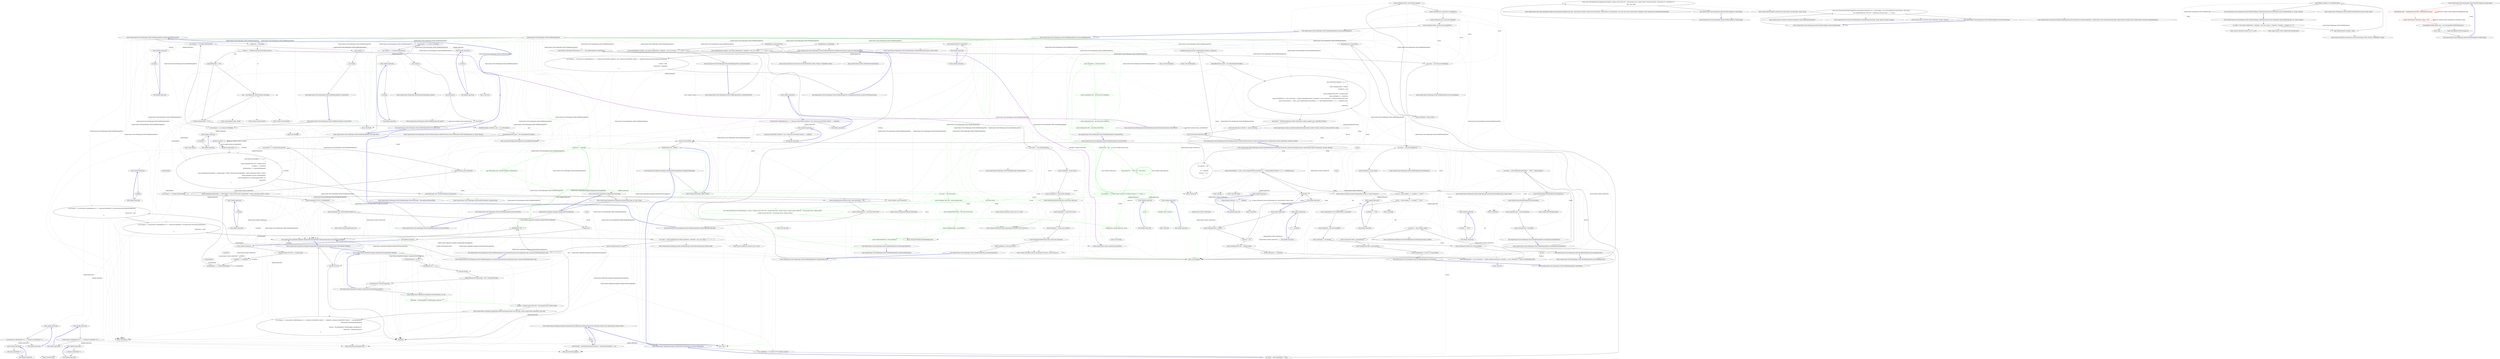 digraph  {
m0_88 [label="Entry QuantConnect.Tests.Brokerages.GDAX.GDAXBrokerageTests.OnMessageFillTest(decimal)", span="119-119", cluster="QuantConnect.Tests.Brokerages.GDAX.GDAXBrokerageTests.OnMessageFillTest(decimal)", file="GDAXBrokerageTests.cs"];
m0_89 [label="string json = _matchData", span="121-121", cluster="QuantConnect.Tests.Brokerages.GDAX.GDAXBrokerageTests.OnMessageFillTest(decimal)", file="GDAXBrokerageTests.cs"];
m0_94 [label="GDAXTestsHelpers.AddOrder(_unit, 1, id, orderQuantity)", span="130-130", cluster="QuantConnect.Tests.Brokerages.GDAX.GDAXBrokerageTests.OnMessageFillTest(decimal)", file="GDAXBrokerageTests.cs"];
m0_98 [label="_unit.OrderStatusChanged += (s, e) =>\r\n            {\r\n                Assert.AreEqual(''BTCUSD'', e.Symbol.Value);\r\n                actualFee += e.OrderFee;\r\n                actualQuantity += e.AbsoluteFillQuantity;\r\n\r\n                Assert.AreEqual(actualQuantity != orderQuantity ? Orders.OrderStatus.PartiallyFilled : Orders.OrderStatus.Filled, e.Status);\r\n                Assert.AreEqual(5.23512m, actualQuantity);\r\n                Assert.AreEqual(0.01m, Math.Round(actualFee, 8));\r\n                raised.Set();\r\n            }", span="136-146", cluster="QuantConnect.Tests.Brokerages.GDAX.GDAXBrokerageTests.OnMessageFillTest(decimal)", file="GDAXBrokerageTests.cs"];
m0_99 [label="_unit.OnMessage(_unit, GDAXTestsHelpers.GetArgs(json))", span="148-148", cluster="QuantConnect.Tests.Brokerages.GDAX.GDAXBrokerageTests.OnMessageFillTest(decimal)", file="GDAXBrokerageTests.cs"];
m0_101 [label="Assert.AreEqual(400.23, _unit.Ticks.First().Price)", span="153-153", cluster="QuantConnect.Tests.Brokerages.GDAX.GDAXBrokerageTests.OnMessageFillTest(decimal)", file="GDAXBrokerageTests.cs"];
m0_100 [label="Assert.AreEqual(raised.WaitOne(1000), expectedQuantity != 99)", span="151-151", cluster="QuantConnect.Tests.Brokerages.GDAX.GDAXBrokerageTests.OnMessageFillTest(decimal)", file="GDAXBrokerageTests.cs"];
m0_90 [label="string id = ''132fb6ae-456b-4654-b4e0-d681ac05cea1''", span="122-122", cluster="QuantConnect.Tests.Brokerages.GDAX.GDAXBrokerageTests.OnMessageFillTest(decimal)", file="GDAXBrokerageTests.cs"];
m0_92 [label="json = json.Replace(id, Guid.NewGuid().ToString())", span="126-126", cluster="QuantConnect.Tests.Brokerages.GDAX.GDAXBrokerageTests.OnMessageFillTest(decimal)", file="GDAXBrokerageTests.cs"];
m0_93 [label="decimal orderQuantity = 6.1m", span="129-129", cluster="QuantConnect.Tests.Brokerages.GDAX.GDAXBrokerageTests.OnMessageFillTest(decimal)", file="GDAXBrokerageTests.cs"];
m0_95 [label="ManualResetEvent raised = new ManualResetEvent(false)", span="131-131", cluster="QuantConnect.Tests.Brokerages.GDAX.GDAXBrokerageTests.OnMessageFillTest(decimal)", file="GDAXBrokerageTests.cs"];
m0_96 [label="decimal actualFee = 0", span="133-133", cluster="QuantConnect.Tests.Brokerages.GDAX.GDAXBrokerageTests.OnMessageFillTest(decimal)", file="GDAXBrokerageTests.cs"];
m0_97 [label="decimal actualQuantity = 0", span="134-134", cluster="QuantConnect.Tests.Brokerages.GDAX.GDAXBrokerageTests.OnMessageFillTest(decimal)", file="GDAXBrokerageTests.cs"];
m0_91 [label="expectedQuantity == 99", span="124-124", cluster="QuantConnect.Tests.Brokerages.GDAX.GDAXBrokerageTests.OnMessageFillTest(decimal)", file="GDAXBrokerageTests.cs"];
m0_102 [label="Exit QuantConnect.Tests.Brokerages.GDAX.GDAXBrokerageTests.OnMessageFillTest(decimal)", span="119-119", cluster="QuantConnect.Tests.Brokerages.GDAX.GDAXBrokerageTests.OnMessageFillTest(decimal)", file="GDAXBrokerageTests.cs"];
m0_209 [label="Entry QuantConnect.Tests.Brokerages.GDAX.GDAXBrokerageTests.GetAccountHoldingsTest()", span="248-248", cluster="QuantConnect.Tests.Brokerages.GDAX.GDAXBrokerageTests.GetAccountHoldingsTest()", file="GDAXBrokerageTests.cs"];
m0_210 [label="SetupResponse(_holdingData)", span="250-250", cluster="QuantConnect.Tests.Brokerages.GDAX.GDAXBrokerageTests.GetAccountHoldingsTest()", file="GDAXBrokerageTests.cs"];
m0_211 [label="_unit.CachedOrderIDs.TryAdd(1, new Orders.MarketOrder { BrokerId = new List<string> { ''1'' }, Price = 123 })", span="252-252", cluster="QuantConnect.Tests.Brokerages.GDAX.GDAXBrokerageTests.GetAccountHoldingsTest()", file="GDAXBrokerageTests.cs"];
m0_212 [label="var actual = _unit.GetAccountHoldings()", span="254-254", cluster="QuantConnect.Tests.Brokerages.GDAX.GDAXBrokerageTests.GetAccountHoldingsTest()", file="GDAXBrokerageTests.cs"];
m0_213 [label="Assert.AreEqual(2, actual.Count())", span="256-256", cluster="QuantConnect.Tests.Brokerages.GDAX.GDAXBrokerageTests.GetAccountHoldingsTest()", file="GDAXBrokerageTests.cs"];
m0_214 [label="Assert.AreEqual(0.005m, actual.First().Quantity)", span="257-257", cluster="QuantConnect.Tests.Brokerages.GDAX.GDAXBrokerageTests.GetAccountHoldingsTest()", file="GDAXBrokerageTests.cs"];
m0_215 [label="Assert.AreEqual(10m, actual.First().AveragePrice)", span="258-258", cluster="QuantConnect.Tests.Brokerages.GDAX.GDAXBrokerageTests.GetAccountHoldingsTest()", file="GDAXBrokerageTests.cs"];
m0_216 [label="Assert.AreEqual(-0.5m, actual.Last().Quantity)", span="260-260", cluster="QuantConnect.Tests.Brokerages.GDAX.GDAXBrokerageTests.GetAccountHoldingsTest()", file="GDAXBrokerageTests.cs"];
m0_217 [label="Assert.AreEqual(1000m, actual.Last().AveragePrice)", span="261-261", cluster="QuantConnect.Tests.Brokerages.GDAX.GDAXBrokerageTests.GetAccountHoldingsTest()", file="GDAXBrokerageTests.cs"];
m0_218 [label="Exit QuantConnect.Tests.Brokerages.GDAX.GDAXBrokerageTests.GetAccountHoldingsTest()", span="248-248", cluster="QuantConnect.Tests.Brokerages.GDAX.GDAXBrokerageTests.GetAccountHoldingsTest()", file="GDAXBrokerageTests.cs"];
m0_69 [label="Entry Unk.Connect", span="", cluster="Unk.Connect", file="GDAXBrokerageTests.cs"];
m0_57 [label="Entry QuantConnect.Tests.Brokerages.GDAX.GDAXBrokerageTests.ConnectTest()", span="97-97", cluster="QuantConnect.Tests.Brokerages.GDAX.GDAXBrokerageTests.ConnectTest()", file="GDAXBrokerageTests.cs"];
m0_58 [label="_wss.Setup(m => m.Connect()).Verifiable()", span="99-99", cluster="QuantConnect.Tests.Brokerages.GDAX.GDAXBrokerageTests.ConnectTest()", file="GDAXBrokerageTests.cs"];
m0_59 [label="_wss.Setup(m => m.IsOpen).Returns(true)", span="100-100", cluster="QuantConnect.Tests.Brokerages.GDAX.GDAXBrokerageTests.ConnectTest()", file="GDAXBrokerageTests.cs"];
m0_60 [label="_unit.Connect()", span="102-102", cluster="QuantConnect.Tests.Brokerages.GDAX.GDAXBrokerageTests.ConnectTest()", file="GDAXBrokerageTests.cs"];
m0_61 [label="_wss.Verify()", span="103-103", cluster="QuantConnect.Tests.Brokerages.GDAX.GDAXBrokerageTests.ConnectTest()", file="GDAXBrokerageTests.cs"];
m0_62 [label="Exit QuantConnect.Tests.Brokerages.GDAX.GDAXBrokerageTests.ConnectTest()", span="97-97", cluster="QuantConnect.Tests.Brokerages.GDAX.GDAXBrokerageTests.ConnectTest()", file="GDAXBrokerageTests.cs"];
m0_180 [label="Entry QuantConnect.Brokerages.GDAX.GDAXBrokerage.GetOpenOrders()", span="138-138", cluster="QuantConnect.Brokerages.GDAX.GDAXBrokerage.GetOpenOrders()", file="GDAXBrokerageTests.cs"];
m0_106 [label="Entry QuantConnect.Tests.Brokerages.GDAX.GDAXTestsHelpers.AddOrder(QuantConnect.Brokerages.GDAX.GDAXBrokerage, int, string, decimal)", span="25-25", cluster="QuantConnect.Tests.Brokerages.GDAX.GDAXTestsHelpers.AddOrder(QuantConnect.Brokerages.GDAX.GDAXBrokerage, int, string, decimal)", file="GDAXBrokerageTests.cs"];
m0_49 [label="Entry Unk.IsTrue", span="", cluster="Unk.IsTrue", file="GDAXBrokerageTests.cs"];
m0_179 [label="Entry System.Collections.Concurrent.ConcurrentDictionary<TKey, TValue>.TryAdd(TKey, TValue)", span="0-0", cluster="System.Collections.Concurrent.ConcurrentDictionary<TKey, TValue>.TryAdd(TKey, TValue)", file="GDAXBrokerageTests.cs"];
m0_248 [label="Entry QuantConnect.Tests.Brokerages.GDAX.GDAXBrokerageTests.SubscribeTest()", span="292-292", cluster="QuantConnect.Tests.Brokerages.GDAX.GDAXBrokerageTests.SubscribeTest()", file="GDAXBrokerageTests.cs"];
m0_249 [label="string actual = null", span="294-294", cluster="QuantConnect.Tests.Brokerages.GDAX.GDAXBrokerageTests.SubscribeTest()", color=green, community=0, file="GDAXBrokerageTests.cs"];
m0_250 [label="string expected = ''[\''BTC-USD\'',\''BTC-ETH\'']''", span="295-295", cluster="QuantConnect.Tests.Brokerages.GDAX.GDAXBrokerageTests.SubscribeTest()", color=green, community=0, file="GDAXBrokerageTests.cs"];
m0_251 [label="_wss.Setup(w => w.Send(It.IsAny<string>())).Callback<string>(c => actual = c)", span="296-296", cluster="QuantConnect.Tests.Brokerages.GDAX.GDAXBrokerageTests.SubscribeTest()", color=green, community=0, file="GDAXBrokerageTests.cs"];
m0_254 [label="StringAssert.Contains(expected, actual)", span="303-303", cluster="QuantConnect.Tests.Brokerages.GDAX.GDAXBrokerageTests.SubscribeTest()", color=green, community=0, file="GDAXBrokerageTests.cs"];
m0_252 [label="_unit.Ticks.Clear()", span="298-298", cluster="QuantConnect.Tests.Brokerages.GDAX.GDAXBrokerageTests.SubscribeTest()", color=green, community=0, file="GDAXBrokerageTests.cs"];
m0_253 [label="_unit.Subscribe(Mock.Of<LiveNodePacket>(), new[] { Symbol.Create(''BTCUSD'', SecurityType.Forex, Market.GDAX), Symbol.Create(''GBPUSD'', SecurityType.Forex, Market.GDAX),\r\n                Symbol.Create(''BTCETH'', SecurityType.Forex, Market.GDAX)})", span="300-301", cluster="QuantConnect.Tests.Brokerages.GDAX.GDAXBrokerageTests.SubscribeTest()", color=green, community=0, file="GDAXBrokerageTests.cs"];
m0_255 [label="Assert.AreEqual(2, _unit.Ticks.Count())", span="305-305", cluster="QuantConnect.Tests.Brokerages.GDAX.GDAXBrokerageTests.SubscribeTest()", color=green, community=0, file="GDAXBrokerageTests.cs"];
m0_256 [label="Assert.AreEqual(333.98, _unit.Ticks.First().BidPrice)", span="306-306", cluster="QuantConnect.Tests.Brokerages.GDAX.GDAXBrokerageTests.SubscribeTest()", color=green, community=0, file="GDAXBrokerageTests.cs"];
m0_257 [label="Assert.AreEqual(333.99, _unit.Ticks.First().AskPrice)", span="307-307", cluster="QuantConnect.Tests.Brokerages.GDAX.GDAXBrokerageTests.SubscribeTest()", color=green, community=0, file="GDAXBrokerageTests.cs"];
m0_258 [label="Assert.AreEqual(333.985, _unit.Ticks.First().Price)", span="308-308", cluster="QuantConnect.Tests.Brokerages.GDAX.GDAXBrokerageTests.SubscribeTest()", color=green, community=0, file="GDAXBrokerageTests.cs"];
m0_259 [label="Exit QuantConnect.Tests.Brokerages.GDAX.GDAXBrokerageTests.SubscribeTest()", span="292-292", cluster="QuantConnect.Tests.Brokerages.GDAX.GDAXBrokerageTests.SubscribeTest()", file="GDAXBrokerageTests.cs"];
m0_219 [label="Entry QuantConnect.Brokerages.GDAX.GDAXBrokerage.GetAccountHoldings()", span="207-207", cluster="QuantConnect.Brokerages.GDAX.GDAXBrokerage.GetAccountHoldings()", file="GDAXBrokerageTests.cs"];
m0_190 [label="Entry QuantConnect.Tests.Brokerages.GDAX.GDAXBrokerageTests.GetCashBalanceTest()", span="230-230", cluster="QuantConnect.Tests.Brokerages.GDAX.GDAXBrokerageTests.GetCashBalanceTest()", file="GDAXBrokerageTests.cs"];
m0_191 [label="SetupResponse(_accountsData)", span="232-232", cluster="QuantConnect.Tests.Brokerages.GDAX.GDAXBrokerageTests.GetCashBalanceTest()", file="GDAXBrokerageTests.cs"];
m0_192 [label="var actual = _unit.GetCashBalance()", span="234-234", cluster="QuantConnect.Tests.Brokerages.GDAX.GDAXBrokerageTests.GetCashBalanceTest()", file="GDAXBrokerageTests.cs"];
m0_193 [label="Assert.AreEqual(2, actual.Count())", span="236-236", cluster="QuantConnect.Tests.Brokerages.GDAX.GDAXBrokerageTests.GetCashBalanceTest()", file="GDAXBrokerageTests.cs"];
m0_196 [label="Assert.AreEqual(80.2301373066930000m, usd.Amount)", span="241-241", cluster="QuantConnect.Tests.Brokerages.GDAX.GDAXBrokerageTests.GetCashBalanceTest()", file="GDAXBrokerageTests.cs"];
m0_197 [label="Assert.AreEqual(1, usd.ConversionRate)", span="242-242", cluster="QuantConnect.Tests.Brokerages.GDAX.GDAXBrokerageTests.GetCashBalanceTest()", file="GDAXBrokerageTests.cs"];
m0_198 [label="Assert.AreEqual(1.1, btc.Amount)", span="243-243", cluster="QuantConnect.Tests.Brokerages.GDAX.GDAXBrokerageTests.GetCashBalanceTest()", file="GDAXBrokerageTests.cs"];
m0_199 [label="Assert.AreEqual(333.985m, btc.ConversionRate)", span="244-244", cluster="QuantConnect.Tests.Brokerages.GDAX.GDAXBrokerageTests.GetCashBalanceTest()", file="GDAXBrokerageTests.cs"];
m0_194 [label="var usd = actual.Single(a => a.Symbol == ''USD'')", span="238-238", cluster="QuantConnect.Tests.Brokerages.GDAX.GDAXBrokerageTests.GetCashBalanceTest()", file="GDAXBrokerageTests.cs"];
m0_195 [label="var btc = actual.Single(a => a.Symbol == ''BTC'')", span="239-239", cluster="QuantConnect.Tests.Brokerages.GDAX.GDAXBrokerageTests.GetCashBalanceTest()", file="GDAXBrokerageTests.cs"];
m0_200 [label="Exit QuantConnect.Tests.Brokerages.GDAX.GDAXBrokerageTests.GetCashBalanceTest()", span="230-230", cluster="QuantConnect.Tests.Brokerages.GDAX.GDAXBrokerageTests.GetCashBalanceTest()", file="GDAXBrokerageTests.cs"];
m0_8 [label="_tickerData = File.ReadAllText(''TestData//gdax_ticker.txt'')", span="60-60", cluster="QuantConnect.Tests.Brokerages.GDAX.GDAXBrokerageTests.Setup()", file="GDAXBrokerageTests.cs", color=green, community=0];
m0_157 [label="Entry Unk.Any", span="", cluster="Unk.Any", file="GDAXBrokerageTests.cs"];
m0_23 [label="Entry System.Math.Sign(int)", span="0-0", cluster="System.Math.Sign(int)", file="GDAXBrokerageTests.cs"];
m0_9 [label="_symbol = Symbol.Create(''BTCUSD'', SecurityType.Forex, Market.GDAX)", span="62-62", cluster="QuantConnect.Tests.Brokerages.GDAX.GDAXBrokerageTests.Setup()", file="GDAXBrokerageTests.cs"];
m0_201 [label="Entry QuantConnect.Brokerages.GDAX.GDAXBrokerage.GetCashBalance()", span="253-253", cluster="QuantConnect.Brokerages.GDAX.GDAXBrokerage.GetCashBalance()", file="GDAXBrokerageTests.cs"];
m0_11 [label="_rest.Setup(m => m.Execute(It.Is<IRestRequest>(r => r.Resource.StartsWith(''/orders/'' + _brokerId) || r.Resource.StartsWith(''/orders/'' + _matchBrokerId))))\r\n            .Returns(new RestSharp.RestResponse\r\n            {\r\n                Content = File.ReadAllText(''TestData//gdax_orderById.txt''),\r\n                StatusCode = HttpStatusCode.OK\r\n            })", span="70-75", cluster="QuantConnect.Tests.Brokerages.GDAX.GDAXBrokerageTests.Setup()", file="GDAXBrokerageTests.cs"];
m0_156 [label="Entry Unk.SelectMany", span="", cluster="Unk.SelectMany", file="GDAXBrokerageTests.cs"];
m0_112 [label="Entry System.Collections.Generic.IEnumerable<TSource>.First<TSource>()", span="0-0", cluster="System.Collections.Generic.IEnumerable<TSource>.First<TSource>()", file="GDAXBrokerageTests.cs"];
m0_110 [label="Entry System.Threading.WaitHandle.WaitOne(int)", span="0-0", cluster="System.Threading.WaitHandle.WaitOne(int)", file="GDAXBrokerageTests.cs"];
m0_18 [label="Entry Unk.Returns", span="", cluster="Unk.Returns", file="GDAXBrokerageTests.cs"];
m0_161 [label="Entry Unk.Where", span="", cluster="Unk.Where", file="GDAXBrokerageTests.cs"];
m0_63 [label="Entry Unk.Verifiable", span="", cluster="Unk.Verifiable", file="GDAXBrokerageTests.cs"];
m0_220 [label="Entry QuantConnect.Tests.Brokerages.GDAX.GDAXBrokerageTests.CancelOrderTest(System.Net.HttpStatusCode, System.Net.HttpStatusCode, bool)", span="267-267", cluster="QuantConnect.Tests.Brokerages.GDAX.GDAXBrokerageTests.CancelOrderTest(System.Net.HttpStatusCode, System.Net.HttpStatusCode, bool)", file="GDAXBrokerageTests.cs"];
m0_221 [label="_rest.Setup(m => m.Execute(It.Is<IRestRequest>(r => !r.Resource.EndsWith(''1'')))).Returns(new RestSharp.RestResponse\r\n            {\r\n                StatusCode = code\r\n            })", span="269-272", cluster="QuantConnect.Tests.Brokerages.GDAX.GDAXBrokerageTests.CancelOrderTest(System.Net.HttpStatusCode, System.Net.HttpStatusCode, bool)", file="GDAXBrokerageTests.cs"];
m0_222 [label="_rest.Setup(m => m.Execute(It.Is<IRestRequest>(r => !r.Resource.EndsWith(''2'')))).Returns(new RestSharp.RestResponse\r\n            {\r\n                StatusCode = code2\r\n            })", span="274-277", cluster="QuantConnect.Tests.Brokerages.GDAX.GDAXBrokerageTests.CancelOrderTest(System.Net.HttpStatusCode, System.Net.HttpStatusCode, bool)", file="GDAXBrokerageTests.cs"];
m0_223 [label="var actual = _unit.CancelOrder(new Orders.LimitOrder { BrokerId = new List<string> { ''1'', ''2'' } })", span="279-279", cluster="QuantConnect.Tests.Brokerages.GDAX.GDAXBrokerageTests.CancelOrderTest(System.Net.HttpStatusCode, System.Net.HttpStatusCode, bool)", file="GDAXBrokerageTests.cs"];
m0_224 [label="Assert.AreEqual(expected, actual)", span="281-281", cluster="QuantConnect.Tests.Brokerages.GDAX.GDAXBrokerageTests.CancelOrderTest(System.Net.HttpStatusCode, System.Net.HttpStatusCode, bool)", file="GDAXBrokerageTests.cs"];
m0_225 [label="Exit QuantConnect.Tests.Brokerages.GDAX.GDAXBrokerageTests.CancelOrderTest(System.Net.HttpStatusCode, System.Net.HttpStatusCode, bool)", span="267-267", cluster="QuantConnect.Tests.Brokerages.GDAX.GDAXBrokerageTests.CancelOrderTest(System.Net.HttpStatusCode, System.Net.HttpStatusCode, bool)", file="GDAXBrokerageTests.cs"];
m0_144 [label="Entry QuantConnect.Orders.LimitOrder.LimitOrder(QuantConnect.Symbol, decimal, decimal, System.DateTime, string)", span="53-53", cluster="QuantConnect.Orders.LimitOrder.LimitOrder(QuantConnect.Symbol, decimal, decimal, System.DateTime, string)", file="GDAXBrokerageTests.cs"];
m0_131 [label="Entry QuantConnect.Brokerages.GDAX.GDAXBrokerage.GetAuthenticationToken(string, string, string)", span="69-69", cluster="QuantConnect.Brokerages.GDAX.GDAXBrokerage.GetAuthenticationToken(string, string, string)", file="GDAXBrokerageTests.cs"];
m0_178 [label="Entry System.Collections.Generic.List<T>.List()", span="0-0", cluster="System.Collections.Generic.List<T>.List()", file="GDAXBrokerageTests.cs"];
m0_226 [label="Entry QuantConnect.Orders.LimitOrder.LimitOrder()", span="41-41", cluster="QuantConnect.Orders.LimitOrder.LimitOrder()", file="GDAXBrokerageTests.cs"];
m0_162 [label="Entry lambda expression", span="188-188", cluster="lambda expression", file="GDAXBrokerageTests.cs"];
m0_263 [label="Entry lambda expression", span="296-296", cluster="lambda expression", file="GDAXBrokerageTests.cs"];
m0_267 [label="Entry lambda expression", span="296-296", cluster="lambda expression", file="GDAXBrokerageTests.cs"];
m0_264 [label="w.Send(It.IsAny<string>())", span="296-296", cluster="lambda expression", color=green, community=0, file="GDAXBrokerageTests.cs"];
m0_265 [label="Exit lambda expression", span="296-296", cluster="lambda expression", file="GDAXBrokerageTests.cs"];
m0_268 [label="actual = c", span="296-296", cluster="lambda expression", color=green, community=0, file="GDAXBrokerageTests.cs"];
m0_269 [label="Exit lambda expression", span="296-296", cluster="lambda expression", file="GDAXBrokerageTests.cs"];
m0_152 [label="Assert.IsTrue(orderId == null || _unit.CachedOrderIDs.SelectMany(c => c.Value.BrokerId.Where(b => b == _brokerId)).Any())", span="188-188", cluster="lambda expression", file="GDAXBrokerageTests.cs"];
m0_245 [label="_unit.UpdateOrder(new LimitOrder())", span="288-288", cluster="lambda expression", file="GDAXBrokerageTests.cs"];
m0_20 [label=orders, span="66-66", cluster="QuantConnect.Algorithm.Examples.MarginCallEventsAlgorithm.OnMarginCall(System.Collections.Generic.List<QuantConnect.Orders.Order>)", file="GDAXBrokerageTests.cs"];
m0_29 [label="Exit QuantConnect.Algorithm.Examples.MarginCallEventsAlgorithm.OnMarginCallWarning()", span="76-76", cluster="QuantConnect.Algorithm.Examples.MarginCallEventsAlgorithm.OnMarginCallWarning()", file="GDAXBrokerageTests.cs"];
m0_38 [label="m.Execute(It.Is<IRestRequest>(r => !r.Resource.StartsWith(''/products/'') && !r.Resource.StartsWith(''/orders/'' + _brokerId)))", span="80-80", cluster="lambda expression", file="GDAXBrokerageTests.cs"];
m0_229 [label="m.Execute(It.Is<IRestRequest>(r => !r.Resource.EndsWith(''1'')))", span="269-269", cluster="lambda expression", file="GDAXBrokerageTests.cs"];
m0_236 [label="m.Execute(It.Is<IRestRequest>(r => !r.Resource.EndsWith(''2'')))", span="274-274", cluster="lambda expression", file="GDAXBrokerageTests.cs"];
m0_117 [label="Assert.AreEqual(actualQuantity != orderQuantity ? Orders.OrderStatus.PartiallyFilled : Orders.OrderStatus.Filled, e.Status)", span="142-142", cluster="lambda expression", file="GDAXBrokerageTests.cs"];
m0_114 [label="Assert.AreEqual(''BTCUSD'', e.Symbol.Value)", span="138-138", cluster="lambda expression", file="GDAXBrokerageTests.cs"];
m0_119 [label="Assert.AreEqual(0.01m, Math.Round(actualFee, 8))", span="144-144", cluster="lambda expression", file="GDAXBrokerageTests.cs"];
m0_118 [label="Assert.AreEqual(5.23512m, actualQuantity)", span="143-143", cluster="lambda expression", file="GDAXBrokerageTests.cs"];
m0_147 [label="Assert.AreEqual(status, e.Status)", span="182-182", cluster="lambda expression", file="GDAXBrokerageTests.cs"];
m0_149 [label="Assert.AreEqual(''BTCUSD'', e.Symbol.Value)", span="185-185", cluster="lambda expression", file="GDAXBrokerageTests.cs"];
m0_150 [label="Assert.AreEqual(0.11, e.OrderFee)", span="186-186", cluster="lambda expression", file="GDAXBrokerageTests.cs"];
m0_19 [label="Entry QuantConnect.Algorithm.Examples.MarginCallEventsAlgorithm.OnMarginCall(System.Collections.Generic.List<QuantConnect.Orders.Order>)", span="61-61", cluster="QuantConnect.Algorithm.Examples.MarginCallEventsAlgorithm.OnMarginCall(System.Collections.Generic.List<QuantConnect.Orders.Order>)", file="GDAXBrokerageTests.cs"];
m0_28 [label="MarketOrder(''SPY'', shares)", span="85-85", cluster="QuantConnect.Algorithm.Examples.MarginCallEventsAlgorithm.OnMarginCallWarning()", file="GDAXBrokerageTests.cs"];
m0_37 [label="Entry lambda expression", span="80-80", cluster="lambda expression", file="GDAXBrokerageTests.cs"];
m0_51 [label="Entry lambda expression", span="90-90", cluster="lambda expression", file="GDAXBrokerageTests.cs"];
m0_54 [label="Entry lambda expression", span="92-92", cluster="lambda expression", file="GDAXBrokerageTests.cs"];
m0_66 [label="Entry lambda expression", span="99-99", cluster="lambda expression", file="GDAXBrokerageTests.cs"];
m0_70 [label="Entry lambda expression", span="100-100", cluster="lambda expression", file="GDAXBrokerageTests.cs"];
m0_81 [label="Entry lambda expression", span="109-109", cluster="lambda expression", file="GDAXBrokerageTests.cs"];
m0_85 [label="Entry lambda expression", span="110-110", cluster="lambda expression", file="GDAXBrokerageTests.cs"];
m0_115 [label="actualFee += e.OrderFee", span="139-139", cluster="lambda expression", file="GDAXBrokerageTests.cs"];
m0_116 [label="actualQuantity += e.AbsoluteFillQuantity", span="140-140", cluster="lambda expression", file="GDAXBrokerageTests.cs"];
m0_151 [label="Assert.That((quantity > 0 && e.Direction == Orders.OrderDirection.Buy) || (quantity < 0 && e.Direction == Orders.OrderDirection.Sell))", span="187-187", cluster="lambda expression", file="GDAXBrokerageTests.cs"];
m0_153 [label="raised.Set()", span="190-190", cluster="lambda expression", file="GDAXBrokerageTests.cs"];
m0_158 [label="Entry lambda expression", span="188-188", cluster="lambda expression", file="GDAXBrokerageTests.cs"];
m0_228 [label="Entry lambda expression", span="269-269", cluster="lambda expression", file="GDAXBrokerageTests.cs"];
m0_235 [label="Entry lambda expression", span="274-274", cluster="lambda expression", file="GDAXBrokerageTests.cs"];
m0_244 [label="Entry lambda expression", span="288-288", cluster="lambda expression", file="GDAXBrokerageTests.cs"];
m0_246 [label="Exit lambda expression", span="288-288", cluster="lambda expression", file="GDAXBrokerageTests.cs"];
m0_21 [label="order.Quantity = (int)(Math.Sign(order.Quantity) * order.AbsoluteQuantity * 1.1m)", span="69-69", cluster="QuantConnect.Algorithm.Examples.MarginCallEventsAlgorithm.OnMarginCall(System.Collections.Generic.List<QuantConnect.Orders.Order>)", file="GDAXBrokerageTests.cs"];
m0_24 [label="Entry QuantConnect.Algorithm.Examples.MarginCallEventsAlgorithm.OnMarginCallWarning()", span="76-76", cluster="QuantConnect.Algorithm.Examples.MarginCallEventsAlgorithm.OnMarginCallWarning()", file="GDAXBrokerageTests.cs"];
m0_30 [label="Entry string.Format(string, object, object)", span="0-0", cluster="string.Format(string, object, object)", file="GDAXBrokerageTests.cs"];
m0_31 [label="Entry QuantConnect.Algorithm.QCAlgorithm.Error(string)", span="897-897", cluster="QuantConnect.Algorithm.QCAlgorithm.Error(string)", file="GDAXBrokerageTests.cs"];
m0_39 [label="Exit lambda expression", span="80-80", cluster="lambda expression", file="GDAXBrokerageTests.cs"];
m0_40 [label="Entry lambda expression", span="80-80", cluster="lambda expression", file="GDAXBrokerageTests.cs"];
m0_230 [label="Exit lambda expression", span="269-269", cluster="lambda expression", file="GDAXBrokerageTests.cs"];
m0_231 [label="Entry lambda expression", span="269-269", cluster="lambda expression", file="GDAXBrokerageTests.cs"];
m0_237 [label="Exit lambda expression", span="274-274", cluster="lambda expression", file="GDAXBrokerageTests.cs"];
m0_238 [label="Entry lambda expression", span="274-274", cluster="lambda expression", file="GDAXBrokerageTests.cs"];
m0_113 [label="Entry lambda expression", span="136-146", cluster="lambda expression", file="GDAXBrokerageTests.cs"];
m0_120 [label="raised.Set()", span="145-145", cluster="lambda expression", file="GDAXBrokerageTests.cs"];
m0_146 [label="Entry lambda expression", span="180-191", cluster="lambda expression", file="GDAXBrokerageTests.cs"];
m0_148 [label="orderId != null", span="183-183", cluster="lambda expression", file="GDAXBrokerageTests.cs"];
m0_53 [label="Exit lambda expression", span="90-90", cluster="lambda expression", file="GDAXBrokerageTests.cs"];
m0_52 [label="w.IsOpen", span="90-90", cluster="lambda expression", file="GDAXBrokerageTests.cs"];
m0_56 [label="Exit lambda expression", span="92-92", cluster="lambda expression", file="GDAXBrokerageTests.cs"];
m0_55 [label="w.IsOpen", span="92-92", cluster="lambda expression", file="GDAXBrokerageTests.cs"];
m0_68 [label="Exit lambda expression", span="99-99", cluster="lambda expression", file="GDAXBrokerageTests.cs"];
m0_67 [label="m.Connect()", span="99-99", cluster="lambda expression", file="GDAXBrokerageTests.cs"];
m0_72 [label="Exit lambda expression", span="100-100", cluster="lambda expression", file="GDAXBrokerageTests.cs"];
m0_71 [label="m.IsOpen", span="100-100", cluster="lambda expression", file="GDAXBrokerageTests.cs"];
m0_83 [label="Exit lambda expression", span="109-109", cluster="lambda expression", file="GDAXBrokerageTests.cs"];
m0_82 [label="m.Close()", span="109-109", cluster="lambda expression", file="GDAXBrokerageTests.cs"];
m0_87 [label="Exit lambda expression", span="110-110", cluster="lambda expression", file="GDAXBrokerageTests.cs"];
m0_86 [label="m.IsOpen", span="110-110", cluster="lambda expression", file="GDAXBrokerageTests.cs"];
m0_154 [label="Exit lambda expression", span="180-191", cluster="lambda expression", file="GDAXBrokerageTests.cs"];
m0_160 [label="Exit lambda expression", span="188-188", cluster="lambda expression", file="GDAXBrokerageTests.cs"];
m0_159 [label="c.Value.BrokerId.Where(b => b == _brokerId)", span="188-188", cluster="lambda expression", file="GDAXBrokerageTests.cs"];
m0_203 [label="Entry lambda expression", span="238-238", cluster="lambda expression", file="GDAXBrokerageTests.cs"];
m0_206 [label="Entry lambda expression", span="239-239", cluster="lambda expression", file="GDAXBrokerageTests.cs"];
m0_26 [label="var shares = (int)(-spyHoldings * .005m)", span="83-83", cluster="QuantConnect.Algorithm.Examples.MarginCallEventsAlgorithm.OnMarginCallWarning()", file="GDAXBrokerageTests.cs"];
m0_25 [label="var spyHoldings = Securities[''SPY''].Holdings.Quantity", span="82-82", cluster="QuantConnect.Algorithm.Examples.MarginCallEventsAlgorithm.OnMarginCallWarning()", file="GDAXBrokerageTests.cs"];
m0_33 [label="QuantConnect.Algorithm.Examples.MarginCallEventsAlgorithm", span="", cluster="lambda expression", file="GDAXBrokerageTests.cs"];
m0_32 [label="Entry QuantConnect.Algorithm.QCAlgorithm.MarketOrder(string, int, bool, string)", span="163-163", cluster="QuantConnect.Algorithm.QCAlgorithm.MarketOrder(string, int, bool, string)", file="GDAXBrokerageTests.cs"];
m0_42 [label="Exit lambda expression", span="80-80", cluster="lambda expression", file="GDAXBrokerageTests.cs"];
m0_41 [label="!r.Resource.StartsWith(''/products/'') && !r.Resource.StartsWith(''/orders/'' + _brokerId)", span="80-80", cluster="lambda expression", file="GDAXBrokerageTests.cs"];
m0_233 [label="Exit lambda expression", span="269-269", cluster="lambda expression", file="GDAXBrokerageTests.cs"];
m0_232 [label="!r.Resource.EndsWith(''1'')", span="269-269", cluster="lambda expression", file="GDAXBrokerageTests.cs"];
m0_240 [label="Exit lambda expression", span="274-274", cluster="lambda expression", file="GDAXBrokerageTests.cs"];
m0_239 [label="!r.Resource.EndsWith(''2'')", span="274-274", cluster="lambda expression", file="GDAXBrokerageTests.cs"];
m0_121 [label="Exit lambda expression", span="136-146", cluster="lambda expression", file="GDAXBrokerageTests.cs"];
m0_205 [label="Exit lambda expression", span="238-238", cluster="lambda expression", file="GDAXBrokerageTests.cs"];
m0_204 [label="a.Symbol == ''USD''", span="238-238", cluster="lambda expression", file="GDAXBrokerageTests.cs"];
m0_208 [label="Exit lambda expression", span="239-239", cluster="lambda expression", file="GDAXBrokerageTests.cs"];
m0_207 [label="a.Symbol == ''BTC''", span="239-239", cluster="lambda expression", file="GDAXBrokerageTests.cs"];
m0_163 [label="b == _brokerId", span="188-188", cluster="lambda expression", file="GDAXBrokerageTests.cs"];
m0_164 [label="Exit lambda expression", span="188-188", cluster="lambda expression", file="GDAXBrokerageTests.cs"];
m0_0 [label="Entry QuantConnect.Algorithm.Examples.MarginCallEventsAlgorithm.Initialize()", span="32-32", cluster="QuantConnect.Algorithm.Examples.MarginCallEventsAlgorithm.Initialize()", file="GDAXBrokerageTests.cs"];
m0_7 [label="Entry QuantConnect.Algorithm.QCAlgorithm.SetStartDate(int, int, int)", span="548-548", cluster="QuantConnect.Algorithm.QCAlgorithm.SetStartDate(int, int, int)", file="GDAXBrokerageTests.cs"];
m0_1 [label="SetStartDate(2013, 10, 01)", span="34-34", cluster="QuantConnect.Algorithm.Examples.MarginCallEventsAlgorithm.Initialize()", file="GDAXBrokerageTests.cs"];
m0_2 [label="SetEndDate(2013, 12, 11)", span="35-35", cluster="QuantConnect.Algorithm.Examples.MarginCallEventsAlgorithm.Initialize()", file="GDAXBrokerageTests.cs"];
m0_3 [label="SetCash(100000)", span="36-36", cluster="QuantConnect.Algorithm.Examples.MarginCallEventsAlgorithm.Initialize()", file="GDAXBrokerageTests.cs"];
m0_4 [label="AddSecurity(SecurityType.Equity, ''SPY'', Resolution.Second)", span="38-38", cluster="QuantConnect.Algorithm.Examples.MarginCallEventsAlgorithm.Initialize()", file="GDAXBrokerageTests.cs"];
m0_5 [label="Securities[''SPY''].SetLeverage(100)", span="41-41", cluster="QuantConnect.Algorithm.Examples.MarginCallEventsAlgorithm.Initialize()", file="GDAXBrokerageTests.cs"];
m0_6 [label="Exit QuantConnect.Algorithm.Examples.MarginCallEventsAlgorithm.Initialize()", span="32-32", cluster="QuantConnect.Algorithm.Examples.MarginCallEventsAlgorithm.Initialize()", file="GDAXBrokerageTests.cs"];
m0_10 [label="Entry QuantConnect.Algorithm.QCAlgorithm.AddSecurity(QuantConnect.SecurityType, string, QuantConnect.Resolution, bool, bool)", span="728-728", cluster="QuantConnect.Algorithm.QCAlgorithm.AddSecurity(QuantConnect.SecurityType, string, QuantConnect.Resolution, bool, bool)", file="GDAXBrokerageTests.cs"];
m0_12 [label="Entry QuantConnect.Algorithm.Examples.MarginCallEventsAlgorithm.OnData(QuantConnect.Data.Market.TradeBars)", span="48-48", cluster="QuantConnect.Algorithm.Examples.MarginCallEventsAlgorithm.OnData(QuantConnect.Data.Market.TradeBars)", file="GDAXBrokerageTests.cs"];
m0_107 [label="Entry System.Threading.ManualResetEvent.ManualResetEvent(bool)", span="0-0", cluster="System.Threading.ManualResetEvent.ManualResetEvent(bool)", file="GDAXBrokerageTests.cs"];
m0_64 [label="Entry QuantConnect.Brokerages.BaseWebsocketsBrokerage.Connect()", span="100-100", cluster="QuantConnect.Brokerages.BaseWebsocketsBrokerage.Connect()", file="GDAXBrokerageTests.cs"];
m0_22 [label="Entry Unk.>", span="", cluster="Unk.>", file="GDAXBrokerageTests.cs"];
m0_227 [label="Entry QuantConnect.Brokerages.GDAX.GDAXBrokerage.CancelOrder(QuantConnect.Orders.Order)", span="110-110", cluster="QuantConnect.Brokerages.GDAX.GDAXBrokerage.CancelOrder(QuantConnect.Orders.Order)", file="GDAXBrokerageTests.cs"];
m0_177 [label="Entry QuantConnect.Orders.MarketOrder.MarketOrder()", span="28-28", cluster="QuantConnect.Orders.MarketOrder.MarketOrder()", file="GDAXBrokerageTests.cs"];
m0_241 [label="Entry QuantConnect.Tests.Brokerages.GDAX.GDAXBrokerageTests.UpdateOrderTest()", span="286-286", cluster="QuantConnect.Tests.Brokerages.GDAX.GDAXBrokerageTests.UpdateOrderTest()", file="GDAXBrokerageTests.cs"];
m0_242 [label="Assert.Throws<NotSupportedException>(() => _unit.UpdateOrder(new LimitOrder()))", span="288-288", cluster="QuantConnect.Tests.Brokerages.GDAX.GDAXBrokerageTests.UpdateOrderTest()", file="GDAXBrokerageTests.cs"];
m0_243 [label="Exit QuantConnect.Tests.Brokerages.GDAX.GDAXBrokerageTests.UpdateOrderTest()", span="286-286", cluster="QuantConnect.Tests.Brokerages.GDAX.GDAXBrokerageTests.UpdateOrderTest()", file="GDAXBrokerageTests.cs"];
m0_108 [label="Entry QuantConnect.Tests.Brokerages.GDAX.GDAXTestsHelpers.GetArgs(string)", span="32-32", cluster="QuantConnect.Tests.Brokerages.GDAX.GDAXTestsHelpers.GetArgs(string)", file="GDAXBrokerageTests.cs"];
m0_266 [label="Entry Unk.Send", span="", cluster="Unk.Send", file="GDAXBrokerageTests.cs"];
m0_103 [label="Entry System.Guid.NewGuid()", span="0-0", cluster="System.Guid.NewGuid()", file="GDAXBrokerageTests.cs"];
m0_234 [label="Entry Unk.EndsWith", span="", cluster="Unk.EndsWith", file="GDAXBrokerageTests.cs"];
m0_123 [label="Entry System.Threading.EventWaitHandle.Set()", span="0-0", cluster="System.Threading.EventWaitHandle.Set()", file="GDAXBrokerageTests.cs"];
m0_260 [label="Entry System.Collections.Generic.List<T>.Clear()", span="0-0", cluster="System.Collections.Generic.List<T>.Clear()", file="GDAXBrokerageTests.cs"];
m0_65 [label="Entry Unk.Verify", span="", cluster="Unk.Verify", file="GDAXBrokerageTests.cs"];
m0_189 [label="Entry QuantConnect.Brokerages.GDAX.GDAXBrokerage.GetTick(QuantConnect.Symbol)", span="216-216", cluster="QuantConnect.Brokerages.GDAX.GDAXBrokerage.GetTick(QuantConnect.Symbol)", file="GDAXBrokerageTests.cs"];
m0_247 [label="Entry QuantConnect.Brokerages.GDAX.GDAXBrokerage.UpdateOrder(QuantConnect.Orders.Order)", span="100-100", cluster="QuantConnect.Brokerages.GDAX.GDAXBrokerage.UpdateOrder(QuantConnect.Orders.Order)", file="GDAXBrokerageTests.cs"];
m0_34 [label="Entry QuantConnect.Tests.Brokerages.GDAX.GDAXBrokerageTests.SetupResponse(string, System.Net.HttpStatusCode)", span="78-78", cluster="QuantConnect.Tests.Brokerages.GDAX.GDAXBrokerageTests.SetupResponse(string, System.Net.HttpStatusCode)", file="GDAXBrokerageTests.cs"];
m0_35 [label="_rest.Setup(m => m.Execute(It.Is<IRestRequest>(r => !r.Resource.StartsWith(''/products/'') && !r.Resource.StartsWith(''/orders/'' + _brokerId)))).Returns(new RestSharp.RestResponse\r\n            {\r\n                Content = body,\r\n                StatusCode = httpStatus\r\n            })", span="80-84", cluster="QuantConnect.Tests.Brokerages.GDAX.GDAXBrokerageTests.SetupResponse(string, System.Net.HttpStatusCode)", file="GDAXBrokerageTests.cs"];
m0_36 [label="Exit QuantConnect.Tests.Brokerages.GDAX.GDAXBrokerageTests.SetupResponse(string, System.Net.HttpStatusCode)", span="78-78", cluster="QuantConnect.Tests.Brokerages.GDAX.GDAXBrokerageTests.SetupResponse(string, System.Net.HttpStatusCode)", file="GDAXBrokerageTests.cs"];
m0_145 [label="Entry QuantConnect.Brokerages.GDAX.GDAXBrokerage.PlaceOrder(QuantConnect.Orders.Order)", span="48-48", cluster="QuantConnect.Brokerages.GDAX.GDAXBrokerage.PlaceOrder(QuantConnect.Orders.Order)", file="GDAXBrokerageTests.cs"];
m0_104 [label="Entry System.Guid.ToString()", span="0-0", cluster="System.Guid.ToString()", file="GDAXBrokerageTests.cs"];
m0_183 [label="Entry QuantConnect.Tests.Brokerages.GDAX.GDAXBrokerageTests.GetTickTest()", span="219-219", cluster="QuantConnect.Tests.Brokerages.GDAX.GDAXBrokerageTests.GetTickTest()", file="GDAXBrokerageTests.cs"];
m0_184 [label="var actual = _unit.GetTick(_symbol)", span="221-221", cluster="QuantConnect.Tests.Brokerages.GDAX.GDAXBrokerageTests.GetTickTest()", file="GDAXBrokerageTests.cs"];
m0_185 [label="Assert.AreEqual(333.98m, actual.BidPrice)", span="222-222", cluster="QuantConnect.Tests.Brokerages.GDAX.GDAXBrokerageTests.GetTickTest()", file="GDAXBrokerageTests.cs"];
m0_186 [label="Assert.AreEqual(333.99m, actual.AskPrice)", span="223-223", cluster="QuantConnect.Tests.Brokerages.GDAX.GDAXBrokerageTests.GetTickTest()", file="GDAXBrokerageTests.cs"];
m0_187 [label="Assert.AreEqual(5957.11914015, actual.Quantity)", span="225-225", cluster="QuantConnect.Tests.Brokerages.GDAX.GDAXBrokerageTests.GetTickTest()", file="GDAXBrokerageTests.cs"];
m0_188 [label="Exit QuantConnect.Tests.Brokerages.GDAX.GDAXBrokerageTests.GetTickTest()", span="219-219", cluster="QuantConnect.Tests.Brokerages.GDAX.GDAXBrokerageTests.GetTickTest()", file="GDAXBrokerageTests.cs"];
m0_43 [label="Entry QuantConnect.Tests.Brokerages.GDAX.GDAXBrokerageTests.IsConnectedTest()", span="88-88", cluster="QuantConnect.Tests.Brokerages.GDAX.GDAXBrokerageTests.IsConnectedTest()", file="GDAXBrokerageTests.cs"];
m0_44 [label="_wss.Setup(w => w.IsOpen).Returns(true)", span="90-90", cluster="QuantConnect.Tests.Brokerages.GDAX.GDAXBrokerageTests.IsConnectedTest()", file="GDAXBrokerageTests.cs"];
m0_45 [label="Assert.IsTrue(_unit.IsConnected)", span="91-91", cluster="QuantConnect.Tests.Brokerages.GDAX.GDAXBrokerageTests.IsConnectedTest()", file="GDAXBrokerageTests.cs"];
m0_46 [label="_wss.Setup(w => w.IsOpen).Returns(false)", span="92-92", cluster="QuantConnect.Tests.Brokerages.GDAX.GDAXBrokerageTests.IsConnectedTest()", file="GDAXBrokerageTests.cs"];
m0_47 [label="Assert.IsFalse(_unit.IsConnected)", span="93-93", cluster="QuantConnect.Tests.Brokerages.GDAX.GDAXBrokerageTests.IsConnectedTest()", file="GDAXBrokerageTests.cs"];
m0_48 [label="Exit QuantConnect.Tests.Brokerages.GDAX.GDAXBrokerageTests.IsConnectedTest()", span="88-88", cluster="QuantConnect.Tests.Brokerages.GDAX.GDAXBrokerageTests.IsConnectedTest()", file="GDAXBrokerageTests.cs"];
m0_111 [label="Entry Unk.AreEqual", span="", cluster="Unk.AreEqual", file="GDAXBrokerageTests.cs"];
m0_17 [label="Entry RestSharp.RestResponse.cstr", span="", cluster="RestSharp.RestResponse.cstr", file="GDAXBrokerageTests.cs"];
m0_133 [label="Entry QuantConnect.Tests.Brokerages.GDAX.GDAXBrokerageTests.PlaceOrderTest(string, System.Net.HttpStatusCode, QuantConnect.Orders.OrderStatus, decimal, decimal)", span="170-170", cluster="QuantConnect.Tests.Brokerages.GDAX.GDAXBrokerageTests.PlaceOrderTest(string, System.Net.HttpStatusCode, QuantConnect.Orders.OrderStatus, decimal, decimal)", file="GDAXBrokerageTests.cs"];
m0_135 [label="SetupResponse(JsonConvert.SerializeObject(response), httpStatus)", span="177-177", cluster="QuantConnect.Tests.Brokerages.GDAX.GDAXBrokerageTests.PlaceOrderTest(string, System.Net.HttpStatusCode, QuantConnect.Orders.OrderStatus, decimal, decimal)", file="GDAXBrokerageTests.cs"];
m0_137 [label="_unit.OrderStatusChanged += (s, e) =>\r\n            {\r\n                Assert.AreEqual(status, e.Status);\r\n                if (orderId != null)\r\n                {\r\n                    Assert.AreEqual(''BTCUSD'', e.Symbol.Value);\r\n                    Assert.AreEqual(0.11, e.OrderFee);\r\n                    Assert.That((quantity > 0 && e.Direction == Orders.OrderDirection.Buy) || (quantity < 0 && e.Direction == Orders.OrderDirection.Sell));\r\n                    Assert.IsTrue(orderId == null || _unit.CachedOrderIDs.SelectMany(c => c.Value.BrokerId.Where(b => b == _brokerId)).Any());\r\n                }\r\n                raised.Set();\r\n            }", span="180-191", cluster="QuantConnect.Tests.Brokerages.GDAX.GDAXBrokerageTests.PlaceOrderTest(string, System.Net.HttpStatusCode, QuantConnect.Orders.OrderStatus, decimal, decimal)", file="GDAXBrokerageTests.cs"];
m0_138 [label="bool actual = _unit.PlaceOrder(new Orders.LimitOrder(_symbol, quantity, price, DateTime.UtcNow))", span="192-192", cluster="QuantConnect.Tests.Brokerages.GDAX.GDAXBrokerageTests.PlaceOrderTest(string, System.Net.HttpStatusCode, QuantConnect.Orders.OrderStatus, decimal, decimal)", file="GDAXBrokerageTests.cs"];
m0_134 [label="var response = new\r\n            {\r\n                id = _brokerId,\r\n                fill_fees = ''0.11''\r\n            }", span="172-176", cluster="QuantConnect.Tests.Brokerages.GDAX.GDAXBrokerageTests.PlaceOrderTest(string, System.Net.HttpStatusCode, QuantConnect.Orders.OrderStatus, decimal, decimal)", file="GDAXBrokerageTests.cs"];
m0_136 [label="ManualResetEvent raised = new ManualResetEvent(false)", span="179-179", cluster="QuantConnect.Tests.Brokerages.GDAX.GDAXBrokerageTests.PlaceOrderTest(string, System.Net.HttpStatusCode, QuantConnect.Orders.OrderStatus, decimal, decimal)", file="GDAXBrokerageTests.cs"];
m0_139 [label="Assert.IsTrue(actual || (orderId == null && !actual))", span="194-194", cluster="QuantConnect.Tests.Brokerages.GDAX.GDAXBrokerageTests.PlaceOrderTest(string, System.Net.HttpStatusCode, QuantConnect.Orders.OrderStatus, decimal, decimal)", file="GDAXBrokerageTests.cs"];
m0_140 [label="Assert.IsTrue(raised.WaitOne(1000))", span="195-195", cluster="QuantConnect.Tests.Brokerages.GDAX.GDAXBrokerageTests.PlaceOrderTest(string, System.Net.HttpStatusCode, QuantConnect.Orders.OrderStatus, decimal, decimal)", file="GDAXBrokerageTests.cs"];
m0_141 [label="Exit QuantConnect.Tests.Brokerages.GDAX.GDAXBrokerageTests.PlaceOrderTest(string, System.Net.HttpStatusCode, QuantConnect.Orders.OrderStatus, decimal, decimal)", span="170-170", cluster="QuantConnect.Tests.Brokerages.GDAX.GDAXBrokerageTests.PlaceOrderTest(string, System.Net.HttpStatusCode, QuantConnect.Orders.OrderStatus, decimal, decimal)", file="GDAXBrokerageTests.cs"];
m0_122 [label="Entry System.Math.Round(decimal, int)", span="0-0", cluster="System.Math.Round(decimal, int)", file="GDAXBrokerageTests.cs"];
m0_155 [label="Entry Unk.That", span="", cluster="Unk.That", file="GDAXBrokerageTests.cs"];
m0_13 [label="!Portfolio.Invested", span="50-50", cluster="QuantConnect.Algorithm.Examples.MarginCallEventsAlgorithm.OnData(QuantConnect.Data.Market.TradeBars)", file="GDAXBrokerageTests.cs"];
m0_73 [label="Entry QuantConnect.Tests.Brokerages.GDAX.GDAXBrokerageTests.DisconnectTest()", span="107-107", cluster="QuantConnect.Tests.Brokerages.GDAX.GDAXBrokerageTests.DisconnectTest()", file="GDAXBrokerageTests.cs"];
m0_74 [label="_wss.Setup(m => m.Close()).Verifiable()", span="109-109", cluster="QuantConnect.Tests.Brokerages.GDAX.GDAXBrokerageTests.DisconnectTest()", file="GDAXBrokerageTests.cs"];
m0_75 [label="_wss.Setup(m => m.IsOpen).Returns(true)", span="110-110", cluster="QuantConnect.Tests.Brokerages.GDAX.GDAXBrokerageTests.DisconnectTest()", file="GDAXBrokerageTests.cs"];
m0_76 [label="_unit.Connect()", span="111-111", cluster="QuantConnect.Tests.Brokerages.GDAX.GDAXBrokerageTests.DisconnectTest()", file="GDAXBrokerageTests.cs"];
m0_77 [label="_unit.Disconnect()", span="112-112", cluster="QuantConnect.Tests.Brokerages.GDAX.GDAXBrokerageTests.DisconnectTest()", file="GDAXBrokerageTests.cs"];
m0_78 [label="_wss.Verify()", span="113-113", cluster="QuantConnect.Tests.Brokerages.GDAX.GDAXBrokerageTests.DisconnectTest()", file="GDAXBrokerageTests.cs"];
m0_79 [label="Exit QuantConnect.Tests.Brokerages.GDAX.GDAXBrokerageTests.DisconnectTest()", span="107-107", cluster="QuantConnect.Tests.Brokerages.GDAX.GDAXBrokerageTests.DisconnectTest()", file="GDAXBrokerageTests.cs"];
m0_124 [label="Entry QuantConnect.Tests.Brokerages.GDAX.GDAXBrokerageTests.GetAuthenticationTokenTest()", span="157-157", cluster="QuantConnect.Tests.Brokerages.GDAX.GDAXBrokerageTests.GetAuthenticationTokenTest()", file="GDAXBrokerageTests.cs"];
m0_125 [label="var actual = _unit.GetAuthenticationToken('''', ''POST'', ''http://localhost'')", span="159-159", cluster="QuantConnect.Tests.Brokerages.GDAX.GDAXBrokerageTests.GetAuthenticationTokenTest()", file="GDAXBrokerageTests.cs"];
m0_128 [label="Assert.AreEqual(''pass'', actual.Passphrase)", span="163-163", cluster="QuantConnect.Tests.Brokerages.GDAX.GDAXBrokerageTests.GetAuthenticationTokenTest()", file="GDAXBrokerageTests.cs"];
m0_129 [label="Assert.AreEqual(''abc'', actual.Key)", span="164-164", cluster="QuantConnect.Tests.Brokerages.GDAX.GDAXBrokerageTests.GetAuthenticationTokenTest()", file="GDAXBrokerageTests.cs"];
m0_126 [label="Assert.IsFalse(string.IsNullOrEmpty(actual.Signature))", span="161-161", cluster="QuantConnect.Tests.Brokerages.GDAX.GDAXBrokerageTests.GetAuthenticationTokenTest()", file="GDAXBrokerageTests.cs"];
m0_127 [label="Assert.IsFalse(string.IsNullOrEmpty(actual.Timestamp))", span="162-162", cluster="QuantConnect.Tests.Brokerages.GDAX.GDAXBrokerageTests.GetAuthenticationTokenTest()", file="GDAXBrokerageTests.cs"];
m0_130 [label="Exit QuantConnect.Tests.Brokerages.GDAX.GDAXBrokerageTests.GetAuthenticationTokenTest()", span="157-157", cluster="QuantConnect.Tests.Brokerages.GDAX.GDAXBrokerageTests.GetAuthenticationTokenTest()", file="GDAXBrokerageTests.cs"];
m0_181 [label="Entry System.Collections.Generic.IEnumerable<TSource>.Count<TSource>()", span="0-0", cluster="System.Collections.Generic.IEnumerable<TSource>.Count<TSource>()", file="GDAXBrokerageTests.cs"];
m0_261 [label="Entry Unk.Subscribe", span="", cluster="Unk.Subscribe", file="GDAXBrokerageTests.cs"];
m0_202 [label="Entry Unk.Single", span="", cluster="Unk.Single", file="GDAXBrokerageTests.cs"];
m0_14 [label="Liquidate()", span="52-52", cluster="QuantConnect.Algorithm.Examples.MarginCallEventsAlgorithm.OnData(QuantConnect.Data.Market.TradeBars)", file="GDAXBrokerageTests.cs"];
m0_143 [label="Entry Unk.SetupResponse", span="", cluster="Unk.SetupResponse", file="GDAXBrokerageTests.cs"];
m0_109 [label="Entry QuantConnect.Brokerages.GDAX.GDAXBrokerage.OnMessage(object, MessageReceivedEventArgs)", span="73-73", cluster="QuantConnect.Brokerages.GDAX.GDAXBrokerage.OnMessage(object, MessageReceivedEventArgs)", file="GDAXBrokerageTests.cs"];
m0_142 [label="Entry Unk.SerializeObject", span="", cluster="Unk.SerializeObject", file="GDAXBrokerageTests.cs"];
m0_182 [label="Entry System.Collections.Generic.IEnumerable<TSource>.Last<TSource>()", span="0-0", cluster="System.Collections.Generic.IEnumerable<TSource>.Last<TSource>()", file="GDAXBrokerageTests.cs"];
m0_27 [label="Entry Unk.StartsWith", span="", cluster="Unk.StartsWith", file="GDAXBrokerageTests.cs"];
m0_50 [label="Entry Unk.IsFalse", span="", cluster="Unk.IsFalse", file="GDAXBrokerageTests.cs"];
m0_16 [label="Exit QuantConnect.Algorithm.Examples.MarginCallEventsAlgorithm.OnData(QuantConnect.Data.Market.TradeBars)", span="48-48", cluster="QuantConnect.Algorithm.Examples.MarginCallEventsAlgorithm.OnData(QuantConnect.Data.Market.TradeBars)", file="GDAXBrokerageTests.cs"];
m0_15 [label="SetHoldings(''SPY'', 1)", span="53-53", cluster="QuantConnect.Algorithm.Examples.MarginCallEventsAlgorithm.OnData(QuantConnect.Data.Market.TradeBars)", file="GDAXBrokerageTests.cs"];
m0_105 [label="Entry string.Replace(string, string)", span="0-0", cluster="string.Replace(string, string)", file="GDAXBrokerageTests.cs"];
m0_84 [label="Entry Unk.Close", span="", cluster="Unk.Close", file="GDAXBrokerageTests.cs"];
m0_80 [label="Entry QuantConnect.Brokerages.GDAX.GDAXBrokerage.Disconnect()", span="129-129", cluster="QuantConnect.Brokerages.GDAX.GDAXBrokerage.Disconnect()", file="GDAXBrokerageTests.cs"];
m0_165 [label="Entry QuantConnect.Tests.Brokerages.GDAX.GDAXBrokerageTests.GetOpenOrdersTest()", span="199-199", cluster="QuantConnect.Tests.Brokerages.GDAX.GDAXBrokerageTests.GetOpenOrdersTest()", file="GDAXBrokerageTests.cs"];
m0_166 [label="SetupResponse(_openOrderData)", span="201-201", cluster="QuantConnect.Tests.Brokerages.GDAX.GDAXBrokerageTests.GetOpenOrdersTest()", file="GDAXBrokerageTests.cs"];
m0_167 [label="_unit.CachedOrderIDs.TryAdd(1, new Orders.MarketOrder { BrokerId = new List<string> { ''1'' }, Price = 123 })", span="203-203", cluster="QuantConnect.Tests.Brokerages.GDAX.GDAXBrokerageTests.GetOpenOrdersTest()", file="GDAXBrokerageTests.cs"];
m0_168 [label="var actual = _unit.GetOpenOrders()", span="205-205", cluster="QuantConnect.Tests.Brokerages.GDAX.GDAXBrokerageTests.GetOpenOrdersTest()", file="GDAXBrokerageTests.cs"];
m0_169 [label="Assert.AreEqual(2, actual.Count())", span="207-207", cluster="QuantConnect.Tests.Brokerages.GDAX.GDAXBrokerageTests.GetOpenOrdersTest()", file="GDAXBrokerageTests.cs"];
m0_170 [label="Assert.AreEqual(0.01, actual.First().Quantity)", span="208-208", cluster="QuantConnect.Tests.Brokerages.GDAX.GDAXBrokerageTests.GetOpenOrdersTest()", file="GDAXBrokerageTests.cs"];
m0_171 [label="Assert.AreEqual(OrderDirection.Buy, actual.First().Direction)", span="209-209", cluster="QuantConnect.Tests.Brokerages.GDAX.GDAXBrokerageTests.GetOpenOrdersTest()", file="GDAXBrokerageTests.cs"];
m0_172 [label="Assert.AreEqual(0.1, actual.First().Price)", span="210-210", cluster="QuantConnect.Tests.Brokerages.GDAX.GDAXBrokerageTests.GetOpenOrdersTest()", file="GDAXBrokerageTests.cs"];
m0_173 [label="Assert.AreEqual(-1, actual.Last().Quantity)", span="212-212", cluster="QuantConnect.Tests.Brokerages.GDAX.GDAXBrokerageTests.GetOpenOrdersTest()", file="GDAXBrokerageTests.cs"];
m0_174 [label="Assert.AreEqual(OrderDirection.Sell, actual.Last().Direction)", span="213-213", cluster="QuantConnect.Tests.Brokerages.GDAX.GDAXBrokerageTests.GetOpenOrdersTest()", file="GDAXBrokerageTests.cs"];
m0_175 [label="Assert.AreEqual(1, actual.Last().Price)", span="214-214", cluster="QuantConnect.Tests.Brokerages.GDAX.GDAXBrokerageTests.GetOpenOrdersTest()", file="GDAXBrokerageTests.cs"];
m0_176 [label="Exit QuantConnect.Tests.Brokerages.GDAX.GDAXBrokerageTests.GetOpenOrdersTest()", span="199-199", cluster="QuantConnect.Tests.Brokerages.GDAX.GDAXBrokerageTests.GetOpenOrdersTest()", file="GDAXBrokerageTests.cs"];
m0_262 [label="Entry Unk.Contains", span="", cluster="Unk.Contains", file="GDAXBrokerageTests.cs"];
m0_132 [label="Entry string.IsNullOrEmpty(string)", span="0-0", cluster="string.IsNullOrEmpty(string)", file="GDAXBrokerageTests.cs"];
m0_270 [label="Entry QuantConnect.Tests.Brokerages.GDAX.GDAXBrokerageTests.OnMessageTickerTest()", span="312-312", cluster="QuantConnect.Tests.Brokerages.GDAX.GDAXBrokerageTests.OnMessageTickerTest()", file="GDAXBrokerageTests.cs"];
m0_271 [label="string json = _tickerData", span="314-314", cluster="QuantConnect.Tests.Brokerages.GDAX.GDAXBrokerageTests.OnMessageTickerTest()", color=green, community=0, file="GDAXBrokerageTests.cs"];
m0_272 [label="_unit.OnMessage(_unit, GDAXTestsHelpers.GetArgs(json))", span="316-316", cluster="QuantConnect.Tests.Brokerages.GDAX.GDAXBrokerageTests.OnMessageTickerTest()", color=green, community=0, file="GDAXBrokerageTests.cs"];
m0_273 [label="var actual = _unit.Ticks.First()", span="318-318", cluster="QuantConnect.Tests.Brokerages.GDAX.GDAXBrokerageTests.OnMessageTickerTest()", color=green, community=0, file="GDAXBrokerageTests.cs"];
m0_274 [label="Assert.AreEqual(''BTCUSD'', actual.Symbol.Value)", span="320-320", cluster="QuantConnect.Tests.Brokerages.GDAX.GDAXBrokerageTests.OnMessageTickerTest()", color=green, community=0, file="GDAXBrokerageTests.cs"];
m0_276 [label="Assert.AreEqual(4388m, actual.BidPrice)", span="322-322", cluster="QuantConnect.Tests.Brokerages.GDAX.GDAXBrokerageTests.OnMessageTickerTest()", color=green, community=0, file="GDAXBrokerageTests.cs"];
m0_277 [label="Assert.AreEqual(4388.01m, actual.AskPrice)", span="323-323", cluster="QuantConnect.Tests.Brokerages.GDAX.GDAXBrokerageTests.OnMessageTickerTest()", color=green, community=0, file="GDAXBrokerageTests.cs"];
m0_275 [label="Assert.AreEqual(4388.005m, _unit.Ticks.First().Price)", span="321-321", cluster="QuantConnect.Tests.Brokerages.GDAX.GDAXBrokerageTests.OnMessageTickerTest()", color=green, community=0, file="GDAXBrokerageTests.cs"];
m0_278 [label="Exit QuantConnect.Tests.Brokerages.GDAX.GDAXBrokerageTests.OnMessageTickerTest()", span="312-312", cluster="QuantConnect.Tests.Brokerages.GDAX.GDAXBrokerageTests.OnMessageTickerTest()", file="GDAXBrokerageTests.cs"];
m0_279 [label="QuantConnect.Tests.Brokerages.GDAX.GDAXBrokerageTests", span="", file="GDAXBrokerageTests.cs"];
m0_285 [label=string, span="", file="GDAXBrokerageTests.cs"];
m0_282 [label=orderQuantity, span="", file="GDAXBrokerageTests.cs"];
m0_284 [label="QuantConnect.Orders.OrderStatus", span="", file="GDAXBrokerageTests.cs"];
m0_280 [label=actualFee, span="", file="GDAXBrokerageTests.cs"];
m0_281 [label=actualQuantity, span="", file="GDAXBrokerageTests.cs"];
m0_286 [label=decimal, span="", file="GDAXBrokerageTests.cs"];
m0_287 [label=raised, span="", file="GDAXBrokerageTests.cs"];
m0_283 [label=raised, span="", file="GDAXBrokerageTests.cs"];
m1_10 [label="Entry QuantConnect.Data.SubscriptionDataConfig.SubscriptionDataConfig(System.Type, QuantConnect.Symbol, QuantConnect.Resolution, DateTimeZone, DateTimeZone, bool, bool, bool, bool, QuantConnect.TickType?, bool, QuantConnect.DataNormalizationMode)", span="161-161", cluster="QuantConnect.Data.SubscriptionDataConfig.SubscriptionDataConfig(System.Type, QuantConnect.Symbol, QuantConnect.Resolution, DateTimeZone, DateTimeZone, bool, bool, bool, bool, QuantConnect.TickType?, bool, QuantConnect.DataNormalizationMode)", file="GDAXTestHelpers.cs"];
m1_5 [label="Entry QuantConnect.Tests.Brokerages.GDAX.GDAXTestsHelpers.CreateConfig()", span="19-19", cluster="QuantConnect.Tests.Brokerages.GDAX.GDAXTestsHelpers.CreateConfig()", file="GDAXTestHelpers.cs"];
m1_8 [label="return new SubscriptionDataConfig(typeof(TradeBar), Symbol.Create(''BTCUSD'', SecurityType.Forex, Market.GDAX), Resolution.Minute, TimeZones.Utc, TimeZones.Utc, \r\n                false, true, false);", span="21-22", cluster="QuantConnect.Tests.Brokerages.GDAX.GDAXTestsHelpers.CreateConfig()", file="GDAXTestHelpers.cs"];
m1_9 [label="Exit QuantConnect.Tests.Brokerages.GDAX.GDAXTestsHelpers.CreateConfig()", span="19-19", cluster="QuantConnect.Tests.Brokerages.GDAX.GDAXTestsHelpers.CreateConfig()", file="GDAXTestHelpers.cs"];
m1_20 [label="Entry QuantConnect.Brokerages.GDAX.GDAXFill.GDAXFill(QuantConnect.Orders.Order)", span="49-49", cluster="QuantConnect.Brokerages.GDAX.GDAXFill.GDAXFill(QuantConnect.Orders.Order)", file="GDAXTestHelpers.cs"];
m1_21 [label="Entry QuantConnect.Tests.Brokerages.GDAX.GDAXTestsHelpers.GetArgs(string)", span="32-32", cluster="QuantConnect.Tests.Brokerages.GDAX.GDAXTestsHelpers.GetArgs(string)", file="GDAXTestHelpers.cs"];
m1_22 [label="BindingFlags flags = BindingFlags.NonPublic | BindingFlags.Instance", span="34-34", cluster="QuantConnect.Tests.Brokerages.GDAX.GDAXTestsHelpers.GetArgs(string)", color=red, community=0, file="GDAXTestHelpers.cs"];
m1_24 [label="MessageReceivedEventArgs args = new MessageReceivedEventArgs(json)", span="36-36", cluster="QuantConnect.Tests.Brokerages.GDAX.GDAXTestsHelpers.GetArgs(string)", file="GDAXTestHelpers.cs"];
m1_23 [label="System.Globalization.CultureInfo culture = null", span="35-35", cluster="QuantConnect.Tests.Brokerages.GDAX.GDAXTestsHelpers.GetArgs(string)", color=red, community=0, file="GDAXTestHelpers.cs"];
m1_25 [label="return args;", span="38-38", cluster="QuantConnect.Tests.Brokerages.GDAX.GDAXTestsHelpers.GetArgs(string)", file="GDAXTestHelpers.cs"];
m1_26 [label="Exit QuantConnect.Tests.Brokerages.GDAX.GDAXTestsHelpers.GetArgs(string)", span="32-32", cluster="QuantConnect.Tests.Brokerages.GDAX.GDAXTestsHelpers.GetArgs(string)", file="GDAXTestHelpers.cs"];
m1_4 [label="Entry QuantConnect.Securities.SecurityExchangeHours.AlwaysOpen(DateTimeZone)", span="82-82", cluster="QuantConnect.Securities.SecurityExchangeHours.AlwaysOpen(DateTimeZone)", file="GDAXTestHelpers.cs"];
m1_27 [label="Entry MessageReceivedEventArgs.cstr", span="", cluster="MessageReceivedEventArgs.cstr", file="GDAXTestHelpers.cs"];
m1_7 [label="Entry QuantConnect.Securities.SymbolProperties.SymbolProperties(string, string, decimal, decimal, decimal)", span="70-70", cluster="QuantConnect.Securities.SymbolProperties.SymbolProperties(string, string, decimal, decimal, decimal)", file="GDAXTestHelpers.cs"];
m1_12 [label="Entry QuantConnect.Tests.Brokerages.GDAX.GDAXTestsHelpers.AddOrder(QuantConnect.Brokerages.GDAX.GDAXBrokerage, int, string, decimal)", span="25-25", cluster="QuantConnect.Tests.Brokerages.GDAX.GDAXTestsHelpers.AddOrder(QuantConnect.Brokerages.GDAX.GDAXBrokerage, int, string, decimal)", file="GDAXTestHelpers.cs"];
m1_13 [label="var order = new Orders.MarketOrder { BrokerId = new List<string> { brokerId }, Quantity = quantity, Id = id }", span="27-27", cluster="QuantConnect.Tests.Brokerages.GDAX.GDAXTestsHelpers.AddOrder(QuantConnect.Brokerages.GDAX.GDAXBrokerage, int, string, decimal)", file="GDAXTestHelpers.cs"];
m1_14 [label="unit.CachedOrderIDs.TryAdd(1, order)", span="28-28", cluster="QuantConnect.Tests.Brokerages.GDAX.GDAXTestsHelpers.AddOrder(QuantConnect.Brokerages.GDAX.GDAXBrokerage, int, string, decimal)", file="GDAXTestHelpers.cs"];
m1_15 [label="unit.FillSplit.TryAdd(id, new GDAXFill(order))", span="29-29", cluster="QuantConnect.Tests.Brokerages.GDAX.GDAXTestsHelpers.AddOrder(QuantConnect.Brokerages.GDAX.GDAXBrokerage, int, string, decimal)", file="GDAXTestHelpers.cs"];
m1_16 [label="Exit QuantConnect.Tests.Brokerages.GDAX.GDAXTestsHelpers.AddOrder(QuantConnect.Brokerages.GDAX.GDAXBrokerage, int, string, decimal)", span="25-25", cluster="QuantConnect.Tests.Brokerages.GDAX.GDAXTestsHelpers.AddOrder(QuantConnect.Brokerages.GDAX.GDAXBrokerage, int, string, decimal)", file="GDAXTestHelpers.cs"];
m1_6 [label="Entry QuantConnect.Securities.Cash.Cash(string, decimal, decimal)", span="68-68", cluster="QuantConnect.Securities.Cash.Cash(string, decimal, decimal)", file="GDAXTestHelpers.cs"];
m1_0 [label="Entry QuantConnect.Tests.Brokerages.GDAX.GDAXTestsHelpers.GetSecurity(decimal)", span="13-13", cluster="QuantConnect.Tests.Brokerages.GDAX.GDAXTestsHelpers.GetSecurity(decimal)", file="GDAXTestHelpers.cs"];
m1_1 [label="return new Security(SecurityExchangeHours.AlwaysOpen(TimeZones.Utc), CreateConfig(), new Cash(CashBook.AccountCurrency, 1000, price), \r\n                new SymbolProperties(''BTCUSD'', CashBook.AccountCurrency, 1, 1, 0.01m));", span="15-16", cluster="QuantConnect.Tests.Brokerages.GDAX.GDAXTestsHelpers.GetSecurity(decimal)", file="GDAXTestHelpers.cs"];
m1_2 [label="Exit QuantConnect.Tests.Brokerages.GDAX.GDAXTestsHelpers.GetSecurity(decimal)", span="13-13", cluster="QuantConnect.Tests.Brokerages.GDAX.GDAXTestsHelpers.GetSecurity(decimal)", file="GDAXTestHelpers.cs"];
m1_3 [label="Entry QuantConnect.Securities.Security.Security(QuantConnect.Securities.SecurityExchangeHours, QuantConnect.Data.SubscriptionDataConfig, QuantConnect.Securities.Cash, QuantConnect.Securities.SymbolProperties)", span="315-315", cluster="QuantConnect.Securities.Security.Security(QuantConnect.Securities.SecurityExchangeHours, QuantConnect.Data.SubscriptionDataConfig, QuantConnect.Securities.Cash, QuantConnect.Securities.SymbolProperties)", file="GDAXTestHelpers.cs"];
m1_18 [label="Entry System.Collections.Generic.List<T>.List()", span="0-0", cluster="System.Collections.Generic.List<T>.List()", file="GDAXTestHelpers.cs"];
m1_19 [label="Entry System.Collections.Concurrent.ConcurrentDictionary<TKey, TValue>.TryAdd(TKey, TValue)", span="0-0", cluster="System.Collections.Concurrent.ConcurrentDictionary<TKey, TValue>.TryAdd(TKey, TValue)", file="GDAXTestHelpers.cs"];
m1_11 [label="Entry QuantConnect.Symbol.Create(string, QuantConnect.SecurityType, string, string)", span="45-45", cluster="QuantConnect.Symbol.Create(string, QuantConnect.SecurityType, string, string)", file="GDAXTestHelpers.cs"];
m1_17 [label="Entry QuantConnect.Orders.MarketOrder.MarketOrder()", span="28-28", cluster="QuantConnect.Orders.MarketOrder.MarketOrder()", file="GDAXTestHelpers.cs"];
m0_88 -> m0_89  [key=0, style=solid];
m0_88 -> m0_100  [key=1, style=dashed, color=darkseagreen4, label=decimal];
m0_88 -> m0_91  [key=1, style=dashed, color=darkseagreen4, label=decimal];
m0_89 -> m0_90  [key=0, style=solid];
m0_89 -> m0_92  [key=1, style=dashed, color=darkseagreen4, label=json];
m0_89 -> m0_99  [key=1, style=dashed, color=darkseagreen4, label=json];
m0_94 -> m0_95  [key=0, style=solid];
m0_94 -> m0_106  [key=2, style=dotted];
m0_98 -> m0_98  [key=1, style=dashed, color=darkseagreen4, label=actualFee];
m0_98 -> m0_99  [key=0, style=solid];
m0_98 -> m0_114  [key=1, style=dashed, color=darkseagreen4, label="QuantConnect.Orders.OrderEvent"];
m0_98 -> m0_115  [key=1, style=dashed, color=darkseagreen4, label=actualFee];
m0_98 -> m0_116  [key=1, style=dashed, color=darkseagreen4, label=actualQuantity];
m0_98 -> m0_117  [key=1, style=dashed, color=darkseagreen4, label="QuantConnect.Orders.OrderEvent"];
m0_99 -> m0_108  [key=2, style=dotted];
m0_99 -> m0_109  [key=2, style=dotted];
m0_99 -> m0_100  [key=0, style=solid];
m0_101 -> m0_111  [key=2, style=dotted];
m0_101 -> m0_112  [key=2, style=dotted];
m0_101 -> m0_102  [key=0, style=solid];
m0_100 -> m0_111  [key=2, style=dotted];
m0_100 -> m0_101  [key=0, style=solid];
m0_100 -> m0_110  [key=2, style=dotted];
m0_90 -> m0_94  [key=1, style=dashed, color=darkseagreen4, label=id];
m0_90 -> m0_91  [key=0, style=solid];
m0_90 -> m0_92  [key=1, style=dashed, color=darkseagreen4, label=id];
m0_90 -> m0_145  [key=3, color=darkorchid, style=bold, label="Local variable string id"];
m0_92 -> m0_99  [key=1, style=dashed, color=darkseagreen4, label=json];
m0_92 -> m0_92  [key=1, style=dashed, color=darkseagreen4, label=json];
m0_92 -> m0_93  [key=0, style=solid];
m0_92 -> m0_103  [key=2, style=dotted];
m0_92 -> m0_104  [key=2, style=dotted];
m0_92 -> m0_105  [key=2, style=dotted];
m0_93 -> m0_94  [key=0, style=solid];
m0_93 -> m0_98  [key=1, style=dashed, color=darkseagreen4, label=orderQuantity];
m0_93 -> m0_117  [key=1, style=dashed, color=darkseagreen4, label=orderQuantity];
m0_95 -> m0_98  [key=1, style=dashed, color=darkseagreen4, label=raised];
m0_95 -> m0_100  [key=1, style=dashed, color=darkseagreen4, label=raised];
m0_95 -> m0_96  [key=0, style=solid];
m0_95 -> m0_107  [key=2, style=dotted];
m0_95 -> m0_120  [key=1, style=dashed, color=darkseagreen4, label=raised];
m0_96 -> m0_98  [key=1, style=dashed, color=darkseagreen4, label=actualFee];
m0_96 -> m0_96  [key=3, color=darkorchid, style=bold, label="Local variable decimal actualFee"];
m0_96 -> m0_97  [key=0, style=solid];
m0_97 -> m0_98  [key=0, style=solid];
m0_97 -> m0_96  [key=3, color=darkorchid, style=bold, label="Local variable decimal actualQuantity"];
m0_91 -> m0_92  [key=0, style=solid];
m0_91 -> m0_93  [key=0, style=solid];
m0_102 -> m0_88  [key=0, style=bold, color=blue];
m0_209 -> m0_210  [key=0, style=solid];
m0_210 -> m0_211  [key=0, style=solid];
m0_210 -> m0_34  [key=2, style=dotted];
m0_211 -> m0_212  [key=0, style=solid];
m0_211 -> m0_177  [key=2, style=dotted];
m0_211 -> m0_178  [key=2, style=dotted];
m0_211 -> m0_179  [key=2, style=dotted];
m0_212 -> m0_213  [key=0, style=solid];
m0_212 -> m0_219  [key=2, style=dotted];
m0_212 -> m0_214  [key=1, style=dashed, color=darkseagreen4, label=actual];
m0_212 -> m0_215  [key=1, style=dashed, color=darkseagreen4, label=actual];
m0_212 -> m0_216  [key=1, style=dashed, color=darkseagreen4, label=actual];
m0_212 -> m0_217  [key=1, style=dashed, color=darkseagreen4, label=actual];
m0_213 -> m0_181  [key=2, style=dotted];
m0_213 -> m0_111  [key=2, style=dotted];
m0_213 -> m0_214  [key=0, style=solid];
m0_214 -> m0_111  [key=2, style=dotted];
m0_214 -> m0_112  [key=2, style=dotted];
m0_214 -> m0_215  [key=0, style=solid];
m0_215 -> m0_111  [key=2, style=dotted];
m0_215 -> m0_112  [key=2, style=dotted];
m0_215 -> m0_216  [key=0, style=solid];
m0_216 -> m0_111  [key=2, style=dotted];
m0_216 -> m0_217  [key=0, style=solid];
m0_216 -> m0_182  [key=2, style=dotted];
m0_217 -> m0_111  [key=2, style=dotted];
m0_217 -> m0_218  [key=0, style=solid];
m0_217 -> m0_182  [key=2, style=dotted];
m0_218 -> m0_209  [key=0, style=bold, color=blue];
m0_57 -> m0_58  [key=0, style=solid];
m0_58 -> m0_16  [key=2, style=dotted];
m0_58 -> m0_59  [key=0, style=solid];
m0_58 -> m0_63  [key=2, style=dotted];
m0_58 -> m0_66  [key=1, style=dashed, color=darkseagreen4, label="lambda expression"];
m0_59 -> m0_16  [key=2, style=dotted];
m0_59 -> m0_60  [key=0, style=solid];
m0_59 -> m0_18  [key=2, style=dotted];
m0_59 -> m0_70  [key=1, style=dashed, color=darkseagreen4, label="lambda expression"];
m0_60 -> m0_61  [key=0, style=solid];
m0_60 -> m0_64  [key=2, style=dotted];
m0_61 -> m0_62  [key=0, style=solid];
m0_61 -> m0_65  [key=2, style=dotted];
m0_62 -> m0_57  [key=0, style=bold, color=blue];
m0_248 -> m0_249  [key=0, style=solid, color=green];
m0_249 -> m0_249  [key=3, color=green, style=bold, label="Local variable string actual"];
m0_249 -> m0_250  [key=0, style=solid, color=green];
m0_249 -> m0_251  [key=3, color=green, style=bold, label="Local variable string actual"];
m0_250 -> m0_250  [key=3, color=green, style=bold, label="Local variable string expected"];
m0_250 -> m0_251  [key=0, style=solid, color=green];
m0_250 -> m0_254  [key=1, style=dashed, color=green, label=expected];
m0_251 -> m0_252  [key=0, style=solid, color=green];
m0_251 -> m0_16  [key=2, style=dotted, color=green];
m0_251 -> m0_22  [key=2, style=dotted, color=green];
m0_251 -> m0_263  [key=1, style=dashed, color=green, label="lambda expression"];
m0_251 -> m0_267  [key=1, style=dashed, color=green, label="lambda expression"];
m0_251 -> m0_254  [key=1, style=dashed, color=green, label=actual];
m0_254 -> m0_255  [key=0, style=solid, color=green];
m0_254 -> m0_262  [key=2, style=dotted, color=green];
m0_252 -> m0_253  [key=0, style=solid, color=green];
m0_252 -> m0_260  [key=2, style=dotted, color=green];
m0_253 -> m0_254  [key=0, style=solid, color=green];
m0_253 -> m0_22  [key=2, style=dotted, color=green];
m0_253 -> m0_15  [key=2, style=dotted, color=green];
m0_253 -> m0_261  [key=2, style=dotted, color=green];
m0_255 -> m0_256  [key=0, style=solid, color=green];
m0_255 -> m0_181  [key=2, style=dotted, color=green];
m0_255 -> m0_111  [key=2, style=dotted, color=green];
m0_256 -> m0_257  [key=0, style=solid, color=green];
m0_256 -> m0_112  [key=2, style=dotted, color=green];
m0_256 -> m0_111  [key=2, style=dotted, color=green];
m0_257 -> m0_258  [key=0, style=solid, color=green];
m0_257 -> m0_112  [key=2, style=dotted, color=green];
m0_257 -> m0_111  [key=2, style=dotted, color=green];
m0_258 -> m0_259  [key=0, style=solid, color=green];
m0_258 -> m0_112  [key=2, style=dotted, color=green];
m0_258 -> m0_111  [key=2, style=dotted, color=green];
m0_259 -> m0_248  [key=0, style=bold, color=blue];
m0_190 -> m0_191  [key=0, style=solid];
m0_191 -> m0_192  [key=0, style=solid];
m0_191 -> m0_34  [key=2, style=dotted];
m0_192 -> m0_193  [key=0, style=solid];
m0_192 -> m0_201  [key=2, style=dotted];
m0_192 -> m0_194  [key=1, style=dashed, color=darkseagreen4, label=actual];
m0_192 -> m0_195  [key=1, style=dashed, color=darkseagreen4, label=actual];
m0_193 -> m0_181  [key=2, style=dotted];
m0_193 -> m0_111  [key=2, style=dotted];
m0_193 -> m0_194  [key=0, style=solid];
m0_196 -> m0_111  [key=2, style=dotted];
m0_196 -> m0_197  [key=0, style=solid];
m0_197 -> m0_111  [key=2, style=dotted];
m0_197 -> m0_198  [key=0, style=solid];
m0_198 -> m0_111  [key=2, style=dotted];
m0_198 -> m0_199  [key=0, style=solid];
m0_199 -> m0_111  [key=2, style=dotted];
m0_199 -> m0_200  [key=0, style=solid];
m0_194 -> m0_196  [key=1, style=dashed, color=darkseagreen4, label=usd];
m0_194 -> m0_197  [key=1, style=dashed, color=darkseagreen4, label=usd];
m0_194 -> m0_195  [key=0, style=solid];
m0_194 -> m0_202  [key=2, style=dotted];
m0_194 -> m0_203  [key=1, style=dashed, color=darkseagreen4, label="lambda expression"];
m0_195 -> m0_196  [key=0, style=solid];
m0_195 -> m0_198  [key=1, style=dashed, color=darkseagreen4, label=btc];
m0_195 -> m0_199  [key=1, style=dashed, color=darkseagreen4, label=btc];
m0_195 -> m0_202  [key=2, style=dotted];
m0_195 -> m0_206  [key=1, style=dashed, color=darkseagreen4, label="lambda expression"];
m0_200 -> m0_190  [key=0, style=bold, color=blue];
m0_8 -> m0_9  [key=0, style=solid, color=green];
m0_8 -> m0_14  [key=2, style=dotted, color=green];
m0_9 -> m0_10  [key=0, style=solid];
m0_9 -> m0_15  [key=2, style=dotted];
m0_11 -> m0_14  [key=2, style=dotted];
m0_11 -> m0_16  [key=2, style=dotted];
m0_11 -> m0_12  [key=0, style=solid];
m0_11 -> m0_17  [key=2, style=dotted];
m0_11 -> m0_18  [key=2, style=dotted];
m0_11 -> m0_28  [key=1, style=dashed, color=darkseagreen4, label="lambda expression"];
m0_220 -> m0_221  [key=0, style=solid];
m0_220 -> m0_222  [key=1, style=dashed, color=darkseagreen4, label="System.Net.HttpStatusCode"];
m0_220 -> m0_224  [key=1, style=dashed, color=darkseagreen4, label=bool];
m0_221 -> m0_16  [key=2, style=dotted];
m0_221 -> m0_222  [key=0, style=solid];
m0_221 -> m0_17  [key=2, style=dotted];
m0_221 -> m0_18  [key=2, style=dotted];
m0_221 -> m0_228  [key=1, style=dashed, color=darkseagreen4, label="lambda expression"];
m0_222 -> m0_16  [key=2, style=dotted];
m0_222 -> m0_223  [key=0, style=solid];
m0_222 -> m0_17  [key=2, style=dotted];
m0_222 -> m0_18  [key=2, style=dotted];
m0_222 -> m0_235  [key=1, style=dashed, color=darkseagreen4, label="lambda expression"];
m0_223 -> m0_224  [key=0, style=solid];
m0_223 -> m0_226  [key=2, style=dotted];
m0_223 -> m0_178  [key=2, style=dotted];
m0_223 -> m0_227  [key=2, style=dotted];
m0_224 -> m0_111  [key=2, style=dotted];
m0_224 -> m0_225  [key=0, style=solid];
m0_225 -> m0_220  [key=0, style=bold, color=blue];
m0_162 -> m0_163  [key=0, style=solid];
m0_263 -> m0_264  [key=0, style=solid, color=green];
m0_267 -> m0_268  [key=0, style=solid, color=green];
m0_264 -> m0_265  [key=0, style=solid, color=green];
m0_264 -> m0_22  [key=2, style=dotted, color=green];
m0_264 -> m0_266  [key=2, style=dotted, color=green];
m0_265 -> m0_263  [key=0, style=bold, color=blue];
m0_268 -> m0_269  [key=0, style=solid, color=green];
m0_269 -> m0_267  [key=0, style=bold, color=blue];
m0_152 -> m0_153  [key=0, style=solid];
m0_152 -> m0_156  [key=2, style=dotted];
m0_152 -> m0_157  [key=2, style=dotted];
m0_152 -> m0_49  [key=2, style=dotted];
m0_152 -> m0_158  [key=1, style=dashed, color=darkseagreen4, label="lambda expression"];
m0_245 -> m0_246  [key=0, style=solid];
m0_245 -> m0_226  [key=2, style=dotted];
m0_245 -> m0_247  [key=2, style=dotted];
m0_20 -> m0_22  [key=2, style=dotted];
m0_20 -> m0_21  [key=0, style=solid];
m0_20 -> m0_23  [key=2, style=dotted];
m0_20 -> m0_24  [key=1, style=dashed, color=darkseagreen4, label="lambda expression"];
m0_29 -> m0_22  [key=2, style=dotted];
m0_29 -> m0_30  [key=0, style=solid];
m0_29 -> m0_23  [key=2, style=dotted];
m0_29 -> m0_31  [key=1, style=dashed, color=darkseagreen4, label="lambda expression"];
m0_29 -> m0_24  [key=0, style=bold, color=blue];
m0_38 -> m0_22  [key=2, style=dotted];
m0_38 -> m0_39  [key=0, style=solid];
m0_38 -> m0_23  [key=2, style=dotted];
m0_38 -> m0_40  [key=1, style=dashed, color=darkseagreen4, label="lambda expression"];
m0_229 -> m0_22  [key=2, style=dotted];
m0_229 -> m0_230  [key=0, style=solid];
m0_229 -> m0_23  [key=2, style=dotted];
m0_229 -> m0_231  [key=1, style=dashed, color=darkseagreen4, label="lambda expression"];
m0_236 -> m0_22  [key=2, style=dotted];
m0_236 -> m0_237  [key=0, style=solid];
m0_236 -> m0_23  [key=2, style=dotted];
m0_236 -> m0_238  [key=1, style=dashed, color=darkseagreen4, label="lambda expression"];
m0_117 -> m0_111  [key=2, style=dotted];
m0_117 -> m0_118  [key=0, style=solid];
m0_114 -> m0_111  [key=2, style=dotted];
m0_114 -> m0_115  [key=0, style=solid];
m0_119 -> m0_111  [key=2, style=dotted];
m0_119 -> m0_120  [key=0, style=solid];
m0_119 -> m0_122  [key=2, style=dotted];
m0_118 -> m0_111  [key=2, style=dotted];
m0_118 -> m0_119  [key=0, style=solid];
m0_147 -> m0_111  [key=2, style=dotted];
m0_147 -> m0_148  [key=0, style=solid];
m0_149 -> m0_111  [key=2, style=dotted];
m0_149 -> m0_150  [key=0, style=solid];
m0_150 -> m0_111  [key=2, style=dotted];
m0_150 -> m0_151  [key=0, style=solid];
m0_19 -> m0_20  [key=0, style=solid];
m0_28 -> m0_29  [key=0, style=solid];
m0_28 -> m0_32  [key=2, style=dotted];
m0_37 -> m0_38  [key=0, style=solid];
m0_51 -> m0_52  [key=0, style=solid];
m0_54 -> m0_55  [key=0, style=solid];
m0_66 -> m0_67  [key=0, style=solid];
m0_70 -> m0_71  [key=0, style=solid];
m0_81 -> m0_82  [key=0, style=solid];
m0_85 -> m0_86  [key=0, style=solid];
m0_115 -> m0_119  [key=1, style=dashed, color=darkseagreen4, label=actualFee];
m0_115 -> m0_115  [key=1, style=dashed, color=darkseagreen4, label=actualFee];
m0_115 -> m0_116  [key=0, style=solid];
m0_116 -> m0_117  [key=0, style=solid];
m0_116 -> m0_118  [key=1, style=dashed, color=darkseagreen4, label=actualQuantity];
m0_116 -> m0_116  [key=1, style=dashed, color=darkseagreen4, label=actualQuantity];
m0_151 -> m0_152  [key=0, style=solid];
m0_151 -> m0_155  [key=2, style=dotted];
m0_153 -> m0_154  [key=0, style=solid];
m0_153 -> m0_123  [key=2, style=dotted];
m0_158 -> m0_159  [key=0, style=solid];
m0_228 -> m0_229  [key=0, style=solid];
m0_235 -> m0_236  [key=0, style=solid];
m0_244 -> m0_245  [key=0, style=solid];
m0_246 -> m0_244  [key=0, style=bold, color=blue];
m0_21 -> m0_19  [key=0, style=bold, color=blue];
m0_21 -> m0_20  [key=0, style=solid];
m0_21 -> m0_23  [key=2, style=dotted];
m0_24 -> m0_25  [key=0, style=solid];
m0_30 -> m0_28  [key=0, style=bold, color=blue];
m0_31 -> m0_32  [key=0, style=solid];
m0_39 -> m0_37  [key=0, style=bold, color=blue];
m0_40 -> m0_41  [key=0, style=solid];
m0_230 -> m0_228  [key=0, style=bold, color=blue];
m0_231 -> m0_232  [key=0, style=solid];
m0_237 -> m0_235  [key=0, style=bold, color=blue];
m0_238 -> m0_239  [key=0, style=solid];
m0_113 -> m0_117  [key=1, style=dashed, color=darkseagreen4, label="QuantConnect.Orders.OrderEvent"];
m0_113 -> m0_114  [key=0, style=solid];
m0_113 -> m0_115  [key=1, style=dashed, color=darkseagreen4, label="QuantConnect.Orders.OrderEvent"];
m0_113 -> m0_116  [key=1, style=dashed, color=darkseagreen4, label="QuantConnect.Orders.OrderEvent"];
m0_120 -> m0_121  [key=0, style=solid];
m0_120 -> m0_123  [key=2, style=dotted];
m0_146 -> m0_147  [key=0, style=solid];
m0_146 -> m0_149  [key=1, style=dashed, color=darkseagreen4, label="QuantConnect.Orders.OrderEvent"];
m0_146 -> m0_150  [key=1, style=dashed, color=darkseagreen4, label="QuantConnect.Orders.OrderEvent"];
m0_146 -> m0_151  [key=1, style=dashed, color=darkseagreen4, label="QuantConnect.Orders.OrderEvent"];
m0_148 -> m0_149  [key=0, style=solid];
m0_148 -> m0_153  [key=0, style=solid];
m0_53 -> m0_51  [key=0, style=bold, color=blue];
m0_52 -> m0_53  [key=0, style=solid];
m0_56 -> m0_54  [key=0, style=bold, color=blue];
m0_55 -> m0_56  [key=0, style=solid];
m0_68 -> m0_66  [key=0, style=bold, color=blue];
m0_67 -> m0_68  [key=0, style=solid];
m0_67 -> m0_69  [key=2, style=dotted];
m0_72 -> m0_70  [key=0, style=bold, color=blue];
m0_71 -> m0_72  [key=0, style=solid];
m0_83 -> m0_81  [key=0, style=bold, color=blue];
m0_82 -> m0_83  [key=0, style=solid];
m0_82 -> m0_84  [key=2, style=dotted];
m0_87 -> m0_85  [key=0, style=bold, color=blue];
m0_86 -> m0_87  [key=0, style=solid];
m0_154 -> m0_146  [key=0, style=bold, color=blue];
m0_160 -> m0_158  [key=0, style=bold, color=blue];
m0_159 -> m0_160  [key=0, style=solid];
m0_159 -> m0_159  [key=1, style=dashed, color=darkseagreen4, label="System.Collections.Generic.KeyValuePair<int, QuantConnect.Orders.Order>"];
m0_159 -> m0_161  [key=2, style=dotted];
m0_159 -> m0_162  [key=1, style=dashed, color=darkseagreen4, label="lambda expression"];
m0_203 -> m0_204  [key=0, style=solid];
m0_206 -> m0_207  [key=0, style=solid];
m0_26 -> m0_24  [key=0, style=bold, color=blue];
m0_26 -> m0_27  [key=0, style=solid];
m0_26 -> m0_28  [key=1, style=dashed, color=darkseagreen4, label=shares];
m0_25 -> m0_26  [key=0, style=solid];
m0_25 -> m0_27  [key=2, style=dotted];
m0_33 -> m0_31  [key=0, style=bold, color=blue];
m0_33 -> m0_1  [key=1, style=dashed, color=darkseagreen4, label="QuantConnect.Algorithm.Examples.MarginCallEventsAlgorithm"];
m0_33 -> m0_2  [key=1, style=dashed, color=darkseagreen4, label="QuantConnect.Algorithm.Examples.MarginCallEventsAlgorithm"];
m0_33 -> m0_3  [key=1, style=dashed, color=darkseagreen4, label="QuantConnect.Algorithm.Examples.MarginCallEventsAlgorithm"];
m0_33 -> m0_4  [key=1, style=dashed, color=darkseagreen4, label="QuantConnect.Algorithm.Examples.MarginCallEventsAlgorithm"];
m0_33 -> m0_5  [key=1, style=dashed, color=darkseagreen4, label="QuantConnect.Algorithm.Examples.MarginCallEventsAlgorithm"];
m0_33 -> m0_13  [key=1, style=dashed, color=darkseagreen4, label="QuantConnect.Algorithm.Examples.MarginCallEventsAlgorithm"];
m0_33 -> m0_14  [key=1, style=dashed, color=darkseagreen4, label="QuantConnect.Algorithm.Examples.MarginCallEventsAlgorithm"];
m0_33 -> m0_15  [key=1, style=dashed, color=darkseagreen4, label="QuantConnect.Algorithm.Examples.MarginCallEventsAlgorithm"];
m0_33 -> m0_25  [key=1, style=dashed, color=darkseagreen4, label="QuantConnect.Algorithm.Examples.MarginCallEventsAlgorithm"];
m0_33 -> m0_27  [key=1, style=dashed, color=darkseagreen4, label="QuantConnect.Algorithm.Examples.MarginCallEventsAlgorithm"];
m0_33 -> m0_28  [key=1, style=dashed, color=darkseagreen4, label="QuantConnect.Algorithm.Examples.MarginCallEventsAlgorithm"];
m0_32 -> m0_33  [key=0, style=solid];
m0_32 -> m0_27  [key=2, style=dotted];
m0_42 -> m0_40  [key=0, style=bold, color=blue];
m0_41 -> m0_42  [key=0, style=solid];
m0_41 -> m0_27  [key=2, style=dotted];
m0_233 -> m0_231  [key=0, style=bold, color=blue];
m0_232 -> m0_233  [key=0, style=solid];
m0_232 -> m0_234  [key=2, style=dotted];
m0_240 -> m0_238  [key=0, style=bold, color=blue];
m0_239 -> m0_240  [key=0, style=solid];
m0_239 -> m0_234  [key=2, style=dotted];
m0_121 -> m0_113  [key=0, style=bold, color=blue];
m0_205 -> m0_203  [key=0, style=bold, color=blue];
m0_204 -> m0_205  [key=0, style=solid];
m0_208 -> m0_206  [key=0, style=bold, color=blue];
m0_207 -> m0_208  [key=0, style=solid];
m0_163 -> m0_164  [key=0, style=solid];
m0_164 -> m0_162  [key=0, style=bold, color=blue];
m0_0 -> m0_1  [key=0, style=solid];
m0_7 -> m0_8  [key=0, style=solid, color=green];
m0_7 -> m0_14  [key=2, style=dotted];
m0_1 -> m0_2  [key=0, style=solid];
m0_1 -> m0_13  [key=2, style=dotted];
m0_1 -> m0_7  [key=2, style=dotted];
m0_2 -> m0_14  [key=2, style=dotted];
m0_2 -> m0_3  [key=0, style=solid];
m0_2 -> m0_8  [key=2, style=dotted];
m0_3 -> m0_14  [key=2, style=dotted];
m0_3 -> m0_4  [key=0, style=solid];
m0_3 -> m0_9  [key=2, style=dotted];
m0_4 -> m0_14  [key=2, style=dotted];
m0_4 -> m0_5  [key=0, style=solid];
m0_4 -> m0_10  [key=2, style=dotted];
m0_5 -> m0_14  [key=2, style=dotted];
m0_5 -> m0_6  [key=0, style=solid];
m0_5 -> m0_11  [key=2, style=dotted];
m0_6 -> m0_7  [key=0, style=solid];
m0_6 -> m0_14  [key=2, style=dotted];
m0_6 -> m0_0  [key=0, style=bold, color=blue];
m0_10 -> m0_14  [key=2, style=dotted];
m0_10 -> m0_16  [key=2, style=dotted];
m0_10 -> m0_11  [key=0, style=solid];
m0_10 -> m0_17  [key=2, style=dotted];
m0_10 -> m0_18  [key=2, style=dotted];
m0_10 -> m0_19  [key=1, style=dashed, color=darkseagreen4, label="lambda expression"];
m0_12 -> m0_0  [key=0, style=bold, color=blue];
m0_12 -> m0_13  [key=0, style=solid];
m0_22 -> m0_19  [key=0, style=bold, color=blue];
m0_241 -> m0_242  [key=0, style=solid];
m0_242 -> m0_22  [key=2, style=dotted];
m0_242 -> m0_243  [key=0, style=solid];
m0_242 -> m0_244  [key=1, style=dashed, color=darkseagreen4, label="lambda expression"];
m0_243 -> m0_241  [key=0, style=bold, color=blue];
m0_34 -> m0_35  [key=0, style=solid];
m0_34 -> m0_226  [key=3, color=darkorchid, style=bold, label="Parameter variable string body"];
m0_35 -> m0_16  [key=2, style=dotted];
m0_35 -> m0_36  [key=0, style=solid];
m0_35 -> m0_17  [key=2, style=dotted];
m0_35 -> m0_18  [key=2, style=dotted];
m0_35 -> m0_37  [key=1, style=dashed, color=darkseagreen4, label="lambda expression"];
m0_36 -> m0_34  [key=0, style=bold, color=blue];
m0_145 -> m0_145  [key=3, color=darkorchid, style=bold, label="Field variable string _matchBrokerId"];
m0_183 -> m0_184  [key=0, style=solid];
m0_184 -> m0_185  [key=0, style=solid];
m0_184 -> m0_189  [key=2, style=dotted];
m0_184 -> m0_186  [key=1, style=dashed, color=darkseagreen4, label=actual];
m0_184 -> m0_187  [key=1, style=dashed, color=darkseagreen4, label=actual];
m0_185 -> m0_111  [key=2, style=dotted];
m0_185 -> m0_186  [key=0, style=solid];
m0_186 -> m0_111  [key=2, style=dotted];
m0_186 -> m0_187  [key=0, style=solid];
m0_187 -> m0_111  [key=2, style=dotted];
m0_187 -> m0_188  [key=0, style=solid];
m0_188 -> m0_183  [key=0, style=bold, color=blue];
m0_43 -> m0_44  [key=0, style=solid];
m0_44 -> m0_16  [key=2, style=dotted];
m0_44 -> m0_45  [key=0, style=solid];
m0_44 -> m0_18  [key=2, style=dotted];
m0_44 -> m0_51  [key=1, style=dashed, color=darkseagreen4, label="lambda expression"];
m0_45 -> m0_46  [key=0, style=solid];
m0_45 -> m0_49  [key=2, style=dotted];
m0_46 -> m0_16  [key=2, style=dotted];
m0_46 -> m0_47  [key=0, style=solid];
m0_46 -> m0_18  [key=2, style=dotted];
m0_46 -> m0_54  [key=1, style=dashed, color=darkseagreen4, label="lambda expression"];
m0_47 -> m0_48  [key=0, style=solid];
m0_47 -> m0_50  [key=2, style=dotted];
m0_48 -> m0_43  [key=0, style=bold, color=blue];
m0_133 -> m0_135  [key=1, style=dashed, color=darkseagreen4, label="System.Net.HttpStatusCode"];
m0_133 -> m0_137  [key=1, style=dashed, color=darkseagreen4, label=string];
m0_133 -> m0_152  [key=1, style=dashed, color=darkseagreen4, label=string];
m0_133 -> m0_138  [key=1, style=dashed, color=darkseagreen4, label=decimal];
m0_133 -> m0_147  [key=1, style=dashed, color=darkseagreen4, label="QuantConnect.Orders.OrderStatus"];
m0_133 -> m0_134  [key=0, style=solid];
m0_133 -> m0_148  [key=1, style=dashed, color=darkseagreen4, label=string];
m0_133 -> m0_151  [key=1, style=dashed, color=darkseagreen4, label=decimal];
m0_133 -> m0_139  [key=1, style=dashed, color=darkseagreen4, label=string];
m0_135 -> m0_136  [key=0, style=solid];
m0_135 -> m0_142  [key=2, style=dotted];
m0_135 -> m0_143  [key=2, style=dotted];
m0_137 -> m0_138  [key=0, style=solid];
m0_137 -> m0_147  [key=1, style=dashed, color=darkseagreen4, label="QuantConnect.Orders.OrderEvent"];
m0_137 -> m0_149  [key=1, style=dashed, color=darkseagreen4, label="QuantConnect.Orders.OrderEvent"];
m0_137 -> m0_150  [key=1, style=dashed, color=darkseagreen4, label="QuantConnect.Orders.OrderEvent"];
m0_137 -> m0_151  [key=1, style=dashed, color=darkseagreen4, label="QuantConnect.Orders.OrderEvent"];
m0_138 -> m0_139  [key=0, style=solid];
m0_138 -> m0_144  [key=2, style=dotted];
m0_138 -> m0_145  [key=2, style=dotted];
m0_134 -> m0_135  [key=0, style=solid];
m0_136 -> m0_137  [key=0, style=solid];
m0_136 -> m0_107  [key=2, style=dotted];
m0_136 -> m0_153  [key=1, style=dashed, color=darkseagreen4, label=raised];
m0_136 -> m0_140  [key=1, style=dashed, color=darkseagreen4, label=raised];
m0_139 -> m0_49  [key=2, style=dotted];
m0_139 -> m0_140  [key=0, style=solid];
m0_140 -> m0_49  [key=2, style=dotted];
m0_140 -> m0_110  [key=2, style=dotted];
m0_140 -> m0_141  [key=0, style=solid];
m0_141 -> m0_133  [key=0, style=bold, color=blue];
m0_13 -> m0_14  [key=0, style=solid];
m0_13 -> m0_16  [key=0, style=solid];
m0_73 -> m0_74  [key=0, style=solid];
m0_74 -> m0_16  [key=2, style=dotted];
m0_74 -> m0_75  [key=0, style=solid];
m0_74 -> m0_63  [key=2, style=dotted];
m0_74 -> m0_81  [key=1, style=dashed, color=darkseagreen4, label="lambda expression"];
m0_75 -> m0_16  [key=2, style=dotted];
m0_75 -> m0_76  [key=0, style=solid];
m0_75 -> m0_18  [key=2, style=dotted];
m0_75 -> m0_85  [key=1, style=dashed, color=darkseagreen4, label="lambda expression"];
m0_76 -> m0_77  [key=0, style=solid];
m0_76 -> m0_64  [key=2, style=dotted];
m0_77 -> m0_78  [key=0, style=solid];
m0_77 -> m0_80  [key=2, style=dotted];
m0_78 -> m0_79  [key=0, style=solid];
m0_78 -> m0_65  [key=2, style=dotted];
m0_79 -> m0_73  [key=0, style=bold, color=blue];
m0_124 -> m0_125  [key=0, style=solid];
m0_125 -> m0_126  [key=0, style=solid];
m0_125 -> m0_131  [key=2, style=dotted];
m0_125 -> m0_127  [key=1, style=dashed, color=darkseagreen4, label=actual];
m0_125 -> m0_128  [key=1, style=dashed, color=darkseagreen4, label=actual];
m0_125 -> m0_129  [key=1, style=dashed, color=darkseagreen4, label=actual];
m0_128 -> m0_111  [key=2, style=dotted];
m0_128 -> m0_129  [key=0, style=solid];
m0_129 -> m0_111  [key=2, style=dotted];
m0_129 -> m0_130  [key=0, style=solid];
m0_126 -> m0_50  [key=2, style=dotted];
m0_126 -> m0_127  [key=0, style=solid];
m0_126 -> m0_132  [key=2, style=dotted];
m0_127 -> m0_128  [key=0, style=solid];
m0_127 -> m0_50  [key=2, style=dotted];
m0_127 -> m0_132  [key=2, style=dotted];
m0_130 -> m0_124  [key=0, style=bold, color=blue];
m0_14 -> m0_15  [key=0, style=solid];
m0_14 -> m0_17  [key=2, style=dotted];
m0_27 -> m0_28  [key=0, style=solid];
m0_27 -> m0_30  [key=2, style=dotted];
m0_27 -> m0_31  [key=2, style=dotted];
m0_16 -> m0_12  [key=0, style=bold, color=blue];
m0_15 -> m0_16  [key=0, style=solid];
m0_15 -> m0_18  [key=2, style=dotted];
m0_80 -> m0_80  [key=3, color=darkorchid, style=bold, label="Local variable decimal orderQuantity"];
m0_165 -> m0_166  [key=0, style=solid];
m0_166 -> m0_167  [key=0, style=solid];
m0_166 -> m0_34  [key=2, style=dotted];
m0_167 -> m0_168  [key=0, style=solid];
m0_167 -> m0_177  [key=2, style=dotted];
m0_167 -> m0_178  [key=2, style=dotted];
m0_167 -> m0_179  [key=2, style=dotted];
m0_168 -> m0_169  [key=0, style=solid];
m0_168 -> m0_180  [key=2, style=dotted];
m0_168 -> m0_170  [key=1, style=dashed, color=darkseagreen4, label=actual];
m0_168 -> m0_171  [key=1, style=dashed, color=darkseagreen4, label=actual];
m0_168 -> m0_172  [key=1, style=dashed, color=darkseagreen4, label=actual];
m0_168 -> m0_173  [key=1, style=dashed, color=darkseagreen4, label=actual];
m0_168 -> m0_174  [key=1, style=dashed, color=darkseagreen4, label=actual];
m0_168 -> m0_175  [key=1, style=dashed, color=darkseagreen4, label=actual];
m0_169 -> m0_181  [key=2, style=dotted];
m0_169 -> m0_111  [key=2, style=dotted];
m0_169 -> m0_170  [key=0, style=solid];
m0_170 -> m0_111  [key=2, style=dotted];
m0_170 -> m0_112  [key=2, style=dotted];
m0_170 -> m0_171  [key=0, style=solid];
m0_171 -> m0_111  [key=2, style=dotted];
m0_171 -> m0_112  [key=2, style=dotted];
m0_171 -> m0_172  [key=0, style=solid];
m0_172 -> m0_111  [key=2, style=dotted];
m0_172 -> m0_112  [key=2, style=dotted];
m0_172 -> m0_173  [key=0, style=solid];
m0_173 -> m0_111  [key=2, style=dotted];
m0_173 -> m0_174  [key=0, style=solid];
m0_173 -> m0_182  [key=2, style=dotted];
m0_174 -> m0_111  [key=2, style=dotted];
m0_174 -> m0_175  [key=0, style=solid];
m0_174 -> m0_182  [key=2, style=dotted];
m0_175 -> m0_111  [key=2, style=dotted];
m0_175 -> m0_176  [key=0, style=solid];
m0_175 -> m0_182  [key=2, style=dotted];
m0_176 -> m0_165  [key=0, style=bold, color=blue];
m0_270 -> m0_271  [key=0, style=solid, color=green];
m0_271 -> m0_272  [key=0, style=solid, color=green];
m0_271 -> m0_15  [key=3, color=green, style=bold, label="Local variable string json"];
m0_272 -> m0_273  [key=0, style=solid, color=green];
m0_272 -> m0_108  [key=2, style=dotted, color=green];
m0_272 -> m0_109  [key=2, style=dotted, color=green];
m0_273 -> m0_274  [key=0, style=solid, color=green];
m0_273 -> m0_112  [key=2, style=dotted, color=green];
m0_273 -> m0_276  [key=1, style=dashed, color=green, label=actual];
m0_273 -> m0_277  [key=1, style=dashed, color=green, label=actual];
m0_274 -> m0_275  [key=0, style=solid, color=green];
m0_274 -> m0_111  [key=2, style=dotted, color=green];
m0_276 -> m0_277  [key=0, style=solid, color=green];
m0_276 -> m0_111  [key=2, style=dotted, color=green];
m0_277 -> m0_278  [key=0, style=solid, color=green];
m0_277 -> m0_111  [key=2, style=dotted, color=green];
m0_275 -> m0_276  [key=0, style=solid, color=green];
m0_275 -> m0_112  [key=2, style=dotted, color=green];
m0_275 -> m0_111  [key=2, style=dotted, color=green];
m0_278 -> m0_270  [key=0, style=bold, color=blue];
m0_279 -> m0_8  [key=1, style=dashed, color=green, label="QuantConnect.Tests.Brokerages.GDAX.GDAXBrokerageTests"];
m0_279 -> m0_251  [key=1, style=dashed, color=green, label="QuantConnect.Tests.Brokerages.GDAX.GDAXBrokerageTests"];
m0_279 -> m0_252  [key=1, style=dashed, color=green, label="QuantConnect.Tests.Brokerages.GDAX.GDAXBrokerageTests"];
m0_279 -> m0_253  [key=1, style=dashed, color=green, label="QuantConnect.Tests.Brokerages.GDAX.GDAXBrokerageTests"];
m0_279 -> m0_255  [key=1, style=dashed, color=green, label="QuantConnect.Tests.Brokerages.GDAX.GDAXBrokerageTests"];
m0_279 -> m0_256  [key=1, style=dashed, color=green, label="QuantConnect.Tests.Brokerages.GDAX.GDAXBrokerageTests"];
m0_279 -> m0_257  [key=1, style=dashed, color=green, label="QuantConnect.Tests.Brokerages.GDAX.GDAXBrokerageTests"];
m0_279 -> m0_258  [key=1, style=dashed, color=green, label="QuantConnect.Tests.Brokerages.GDAX.GDAXBrokerageTests"];
m0_279 -> m0_271  [key=1, style=dashed, color=green, label="QuantConnect.Tests.Brokerages.GDAX.GDAXBrokerageTests"];
m0_279 -> m0_272  [key=1, style=dashed, color=green, label="QuantConnect.Tests.Brokerages.GDAX.GDAXBrokerageTests"];
m0_279 -> m0_273  [key=1, style=dashed, color=green, label="QuantConnect.Tests.Brokerages.GDAX.GDAXBrokerageTests"];
m0_279 -> m0_275  [key=1, style=dashed, color=green, label="QuantConnect.Tests.Brokerages.GDAX.GDAXBrokerageTests"];
m0_279 -> m0_1  [key=1, style=dashed, color=darkseagreen4, label="QuantConnect.Tests.Brokerages.GDAX.GDAXBrokerageTests"];
m0_279 -> m0_2  [key=1, style=dashed, color=darkseagreen4, label="QuantConnect.Tests.Brokerages.GDAX.GDAXBrokerageTests"];
m0_279 -> m0_3  [key=1, style=dashed, color=darkseagreen4, label="QuantConnect.Tests.Brokerages.GDAX.GDAXBrokerageTests"];
m0_279 -> m0_4  [key=1, style=dashed, color=darkseagreen4, label="QuantConnect.Tests.Brokerages.GDAX.GDAXBrokerageTests"];
m0_279 -> m0_5  [key=1, style=dashed, color=darkseagreen4, label="QuantConnect.Tests.Brokerages.GDAX.GDAXBrokerageTests"];
m0_279 -> m0_6  [key=1, style=dashed, color=darkseagreen4, label="QuantConnect.Tests.Brokerages.GDAX.GDAXBrokerageTests"];
m0_279 -> m0_7  [key=1, style=dashed, color=darkseagreen4, label="QuantConnect.Tests.Brokerages.GDAX.GDAXBrokerageTests"];
m0_279 -> m0_9  [key=1, style=dashed, color=darkseagreen4, label="QuantConnect.Tests.Brokerages.GDAX.GDAXBrokerageTests"];
m0_279 -> m0_10  [key=1, style=dashed, color=darkseagreen4, label="QuantConnect.Tests.Brokerages.GDAX.GDAXBrokerageTests"];
m0_279 -> m0_11  [key=1, style=dashed, color=darkseagreen4, label="QuantConnect.Tests.Brokerages.GDAX.GDAXBrokerageTests"];
m0_279 -> m0_35  [key=1, style=dashed, color=darkseagreen4, label="QuantConnect.Tests.Brokerages.GDAX.GDAXBrokerageTests"];
m0_279 -> m0_44  [key=1, style=dashed, color=darkseagreen4, label="QuantConnect.Tests.Brokerages.GDAX.GDAXBrokerageTests"];
m0_279 -> m0_45  [key=1, style=dashed, color=darkseagreen4, label="QuantConnect.Tests.Brokerages.GDAX.GDAXBrokerageTests"];
m0_279 -> m0_46  [key=1, style=dashed, color=darkseagreen4, label="QuantConnect.Tests.Brokerages.GDAX.GDAXBrokerageTests"];
m0_279 -> m0_47  [key=1, style=dashed, color=darkseagreen4, label="QuantConnect.Tests.Brokerages.GDAX.GDAXBrokerageTests"];
m0_279 -> m0_58  [key=1, style=dashed, color=darkseagreen4, label="QuantConnect.Tests.Brokerages.GDAX.GDAXBrokerageTests"];
m0_279 -> m0_59  [key=1, style=dashed, color=darkseagreen4, label="QuantConnect.Tests.Brokerages.GDAX.GDAXBrokerageTests"];
m0_279 -> m0_60  [key=1, style=dashed, color=darkseagreen4, label="QuantConnect.Tests.Brokerages.GDAX.GDAXBrokerageTests"];
m0_279 -> m0_61  [key=1, style=dashed, color=darkseagreen4, label="QuantConnect.Tests.Brokerages.GDAX.GDAXBrokerageTests"];
m0_279 -> m0_74  [key=1, style=dashed, color=darkseagreen4, label="QuantConnect.Tests.Brokerages.GDAX.GDAXBrokerageTests"];
m0_279 -> m0_75  [key=1, style=dashed, color=darkseagreen4, label="QuantConnect.Tests.Brokerages.GDAX.GDAXBrokerageTests"];
m0_279 -> m0_76  [key=1, style=dashed, color=darkseagreen4, label="QuantConnect.Tests.Brokerages.GDAX.GDAXBrokerageTests"];
m0_279 -> m0_77  [key=1, style=dashed, color=darkseagreen4, label="QuantConnect.Tests.Brokerages.GDAX.GDAXBrokerageTests"];
m0_279 -> m0_78  [key=1, style=dashed, color=darkseagreen4, label="QuantConnect.Tests.Brokerages.GDAX.GDAXBrokerageTests"];
m0_279 -> m0_89  [key=1, style=dashed, color=darkseagreen4, label="QuantConnect.Tests.Brokerages.GDAX.GDAXBrokerageTests"];
m0_279 -> m0_94  [key=1, style=dashed, color=darkseagreen4, label="QuantConnect.Tests.Brokerages.GDAX.GDAXBrokerageTests"];
m0_279 -> m0_98  [key=1, style=dashed, color=darkseagreen4, label="QuantConnect.Tests.Brokerages.GDAX.GDAXBrokerageTests"];
m0_279 -> m0_99  [key=1, style=dashed, color=darkseagreen4, label="QuantConnect.Tests.Brokerages.GDAX.GDAXBrokerageTests"];
m0_279 -> m0_101  [key=1, style=dashed, color=darkseagreen4, label="QuantConnect.Tests.Brokerages.GDAX.GDAXBrokerageTests"];
m0_279 -> m0_125  [key=1, style=dashed, color=darkseagreen4, label="QuantConnect.Tests.Brokerages.GDAX.GDAXBrokerageTests"];
m0_279 -> m0_135  [key=1, style=dashed, color=darkseagreen4, label="QuantConnect.Tests.Brokerages.GDAX.GDAXBrokerageTests"];
m0_279 -> m0_137  [key=1, style=dashed, color=darkseagreen4, label="QuantConnect.Tests.Brokerages.GDAX.GDAXBrokerageTests"];
m0_279 -> m0_152  [key=1, style=dashed, color=darkseagreen4, label="QuantConnect.Tests.Brokerages.GDAX.GDAXBrokerageTests"];
m0_279 -> m0_138  [key=1, style=dashed, color=darkseagreen4, label="QuantConnect.Tests.Brokerages.GDAX.GDAXBrokerageTests"];
m0_279 -> m0_166  [key=1, style=dashed, color=darkseagreen4, label="QuantConnect.Tests.Brokerages.GDAX.GDAXBrokerageTests"];
m0_279 -> m0_167  [key=1, style=dashed, color=darkseagreen4, label="QuantConnect.Tests.Brokerages.GDAX.GDAXBrokerageTests"];
m0_279 -> m0_168  [key=1, style=dashed, color=darkseagreen4, label="QuantConnect.Tests.Brokerages.GDAX.GDAXBrokerageTests"];
m0_279 -> m0_184  [key=1, style=dashed, color=darkseagreen4, label="QuantConnect.Tests.Brokerages.GDAX.GDAXBrokerageTests"];
m0_279 -> m0_191  [key=1, style=dashed, color=darkseagreen4, label="QuantConnect.Tests.Brokerages.GDAX.GDAXBrokerageTests"];
m0_279 -> m0_192  [key=1, style=dashed, color=darkseagreen4, label="QuantConnect.Tests.Brokerages.GDAX.GDAXBrokerageTests"];
m0_279 -> m0_210  [key=1, style=dashed, color=darkseagreen4, label="QuantConnect.Tests.Brokerages.GDAX.GDAXBrokerageTests"];
m0_279 -> m0_211  [key=1, style=dashed, color=darkseagreen4, label="QuantConnect.Tests.Brokerages.GDAX.GDAXBrokerageTests"];
m0_279 -> m0_212  [key=1, style=dashed, color=darkseagreen4, label="QuantConnect.Tests.Brokerages.GDAX.GDAXBrokerageTests"];
m0_279 -> m0_221  [key=1, style=dashed, color=darkseagreen4, label="QuantConnect.Tests.Brokerages.GDAX.GDAXBrokerageTests"];
m0_279 -> m0_222  [key=1, style=dashed, color=darkseagreen4, label="QuantConnect.Tests.Brokerages.GDAX.GDAXBrokerageTests"];
m0_279 -> m0_223  [key=1, style=dashed, color=darkseagreen4, label="QuantConnect.Tests.Brokerages.GDAX.GDAXBrokerageTests"];
m0_279 -> m0_242  [key=1, style=dashed, color=darkseagreen4, label="QuantConnect.Tests.Brokerages.GDAX.GDAXBrokerageTests"];
m0_279 -> m0_245  [key=1, style=dashed, color=darkseagreen4, label="QuantConnect.Tests.Brokerages.GDAX.GDAXBrokerageTests"];
m0_285 -> m0_152  [key=1, style=dashed, color=darkseagreen4, label=string];
m0_285 -> m0_148  [key=1, style=dashed, color=darkseagreen4, label=string];
m0_282 -> m0_117  [key=1, style=dashed, color=darkseagreen4, label=orderQuantity];
m0_284 -> m0_147  [key=1, style=dashed, color=darkseagreen4, label="QuantConnect.Orders.OrderStatus"];
m0_280 -> m0_115  [key=1, style=dashed, color=darkseagreen4, label=actualFee];
m0_281 -> m0_116  [key=1, style=dashed, color=darkseagreen4, label=actualQuantity];
m0_286 -> m0_151  [key=1, style=dashed, color=darkseagreen4, label=decimal];
m0_287 -> m0_153  [key=1, style=dashed, color=darkseagreen4, label=raised];
m0_283 -> m0_120  [key=1, style=dashed, color=darkseagreen4, label=raised];
m1_5 -> m1_8  [key=0, style=solid];
m1_8 -> m1_9  [key=0, style=solid];
m1_8 -> m1_10  [key=2, style=dotted];
m1_8 -> m1_11  [key=2, style=dotted];
m1_9 -> m1_5  [key=0, style=bold, color=blue];
m1_21 -> m1_22  [key=0, style=solid, color=red];
m1_21 -> m1_24  [key=1, style=dashed, color=darkseagreen4, label=string];
m1_22 -> m1_23  [key=0, style=solid, color=red];
m1_22 -> m1_22  [key=3, color=red, style=bold, label="Local variable System.Reflection.BindingFlags flags"];
m1_24 -> m1_25  [key=0, style=solid];
m1_24 -> m1_27  [key=2, style=dotted];
m1_23 -> m1_24  [key=0, style=solid, color=red];
m1_23 -> m1_23  [key=3, color=red, style=bold, label="Local variable System.Globalization.CultureInfo culture"];
m1_25 -> m1_26  [key=0, style=solid];
m1_26 -> m1_21  [key=0, style=bold, color=blue];
m1_12 -> m1_13  [key=0, style=solid];
m1_12 -> m1_14  [key=1, style=dashed, color=darkseagreen4, label="QuantConnect.Brokerages.GDAX.GDAXBrokerage"];
m1_12 -> m1_15  [key=1, style=dashed, color=darkseagreen4, label="QuantConnect.Brokerages.GDAX.GDAXBrokerage"];
m1_13 -> m1_14  [key=0, style=solid];
m1_13 -> m1_17  [key=2, style=dotted];
m1_13 -> m1_18  [key=2, style=dotted];
m1_13 -> m1_15  [key=1, style=dashed, color=darkseagreen4, label=order];
m1_14 -> m1_15  [key=0, style=solid];
m1_14 -> m1_19  [key=2, style=dotted];
m1_15 -> m1_16  [key=0, style=solid];
m1_15 -> m1_20  [key=2, style=dotted];
m1_15 -> m1_19  [key=2, style=dotted];
m1_16 -> m1_12  [key=0, style=bold, color=blue];
m1_0 -> m1_1  [key=0, style=solid];
m1_1 -> m1_2  [key=0, style=solid];
m1_1 -> m1_3  [key=2, style=dotted];
m1_1 -> m1_4  [key=2, style=dotted];
m1_1 -> m1_5  [key=2, style=dotted];
m1_1 -> m1_6  [key=2, style=dotted];
m1_1 -> m1_7  [key=2, style=dotted];
m1_2 -> m1_0  [key=0, style=bold, color=blue];
}
